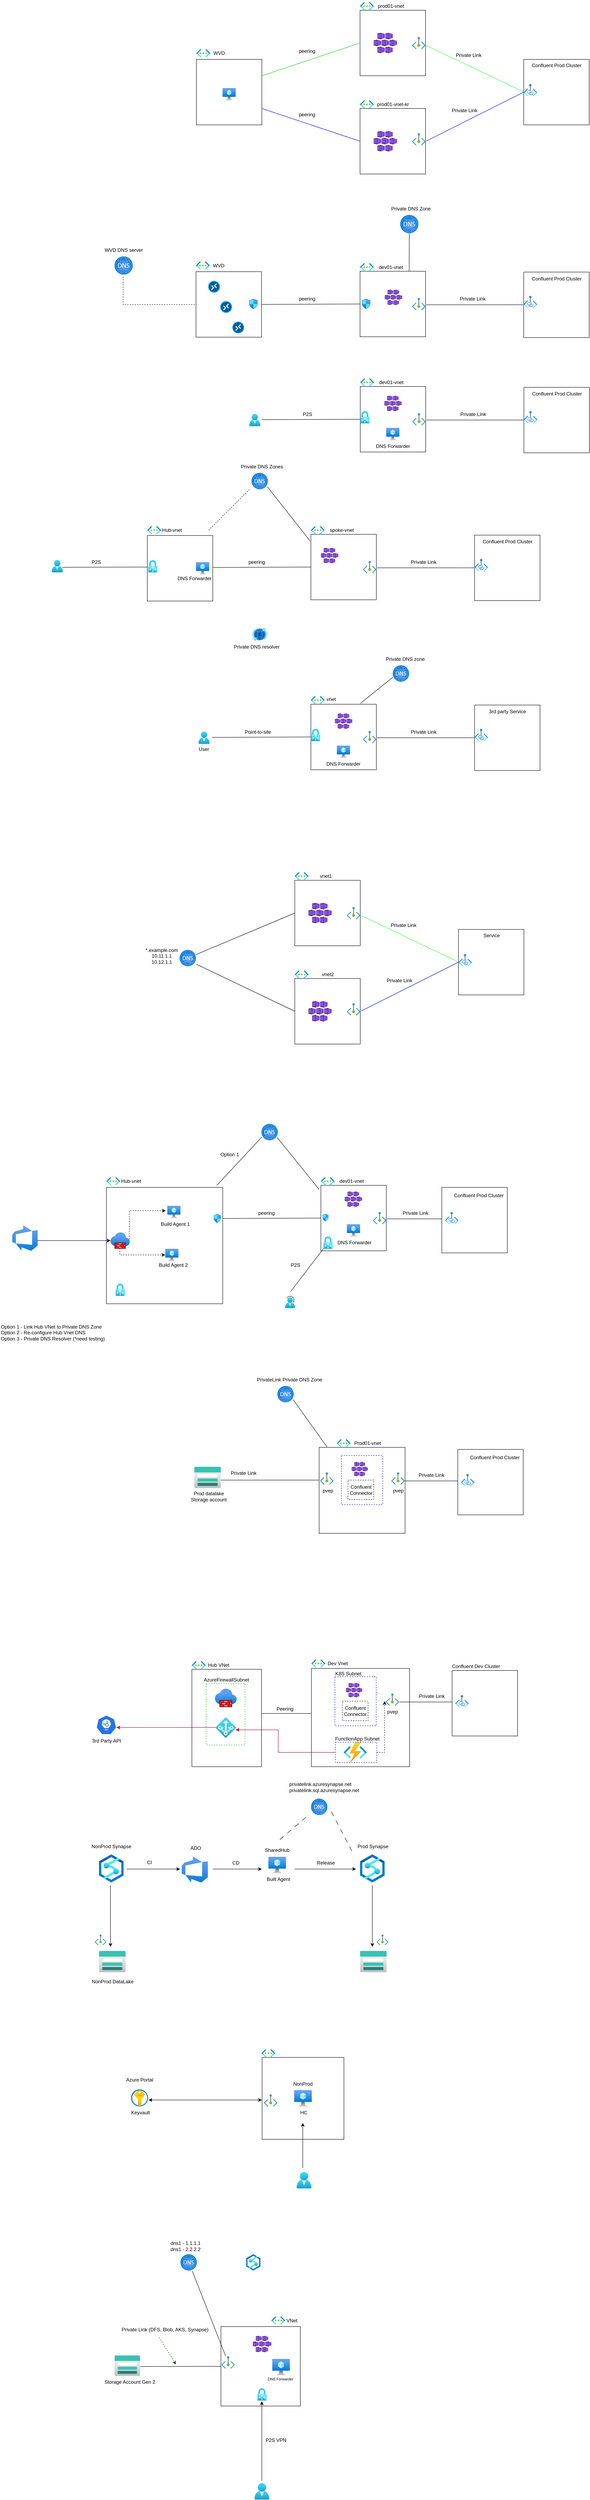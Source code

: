 <mxfile version="21.3.7" type="github">
  <diagram id="CAy6h7JlMK9Nz8kqikin" name="Page-1">
    <mxGraphModel dx="1995" dy="637" grid="1" gridSize="10" guides="1" tooltips="1" connect="1" arrows="1" fold="1" page="0" pageScale="1" pageWidth="850" pageHeight="1100" math="0" shadow="0">
      <root>
        <mxCell id="0" />
        <mxCell id="1" parent="0" />
        <mxCell id="Jo31wumn8B36piIQokWZ-1" value="" style="whiteSpace=wrap;html=1;aspect=fixed;" parent="1" vertex="1">
          <mxGeometry x="200" y="80" width="160" height="160" as="geometry" />
        </mxCell>
        <mxCell id="Jo31wumn8B36piIQokWZ-2" value="" style="whiteSpace=wrap;html=1;aspect=fixed;" parent="1" vertex="1">
          <mxGeometry x="200" y="320" width="160" height="160" as="geometry" />
        </mxCell>
        <mxCell id="Jo31wumn8B36piIQokWZ-5" value="" style="whiteSpace=wrap;html=1;aspect=fixed;" parent="1" vertex="1">
          <mxGeometry x="600" y="200" width="160" height="160" as="geometry" />
        </mxCell>
        <mxCell id="Jo31wumn8B36piIQokWZ-6" value="" style="aspect=fixed;html=1;points=[];align=center;image;fontSize=12;image=img/lib/azure2/networking/Private_Endpoint.svg;" parent="1" vertex="1">
          <mxGeometry x="327.27" y="145" width="32.73" height="30" as="geometry" />
        </mxCell>
        <mxCell id="Jo31wumn8B36piIQokWZ-8" value="" style="aspect=fixed;html=1;points=[];align=center;image;fontSize=12;image=img/lib/azure2/networking/Private_Endpoint.svg;" parent="1" vertex="1">
          <mxGeometry x="327.27" y="380" width="32.73" height="30" as="geometry" />
        </mxCell>
        <mxCell id="Jo31wumn8B36piIQokWZ-9" value="" style="aspect=fixed;html=1;points=[];align=center;image;fontSize=12;image=img/lib/azure2/networking/Virtual_Networks.svg;" parent="1" vertex="1">
          <mxGeometry x="200" y="300" width="33.5" height="20" as="geometry" />
        </mxCell>
        <mxCell id="Jo31wumn8B36piIQokWZ-10" value="" style="aspect=fixed;html=1;points=[];align=center;image;fontSize=12;image=img/lib/azure2/networking/Virtual_Networks.svg;" parent="1" vertex="1">
          <mxGeometry x="200" y="60" width="33.5" height="20" as="geometry" />
        </mxCell>
        <mxCell id="Jo31wumn8B36piIQokWZ-11" value="prod01-vnet-kr" style="text;html=1;align=center;verticalAlign=middle;resizable=0;points=[];autosize=1;strokeColor=none;fillColor=none;" parent="1" vertex="1">
          <mxGeometry x="230" y="295" width="100" height="30" as="geometry" />
        </mxCell>
        <mxCell id="Jo31wumn8B36piIQokWZ-12" value="prod01-vnet" style="text;html=1;align=center;verticalAlign=middle;resizable=0;points=[];autosize=1;strokeColor=none;fillColor=none;" parent="1" vertex="1">
          <mxGeometry x="230" y="55" width="90" height="30" as="geometry" />
        </mxCell>
        <mxCell id="Jo31wumn8B36piIQokWZ-13" value="" style="whiteSpace=wrap;html=1;aspect=fixed;" parent="1" vertex="1">
          <mxGeometry x="-200" y="200" width="160" height="160" as="geometry" />
        </mxCell>
        <mxCell id="Jo31wumn8B36piIQokWZ-15" value="" style="aspect=fixed;html=1;points=[];align=center;image;fontSize=12;image=img/lib/azure2/networking/Virtual_Networks.svg;" parent="1" vertex="1">
          <mxGeometry x="-200" y="175" width="33.5" height="20" as="geometry" />
        </mxCell>
        <mxCell id="Jo31wumn8B36piIQokWZ-16" value="WVD" style="text;html=1;align=center;verticalAlign=middle;resizable=0;points=[];autosize=1;strokeColor=none;fillColor=none;" parent="1" vertex="1">
          <mxGeometry x="-170" y="170" width="50" height="30" as="geometry" />
        </mxCell>
        <mxCell id="Jo31wumn8B36piIQokWZ-19" value="" style="endArrow=none;html=1;rounded=0;exitX=1;exitY=0.25;exitDx=0;exitDy=0;entryX=0;entryY=0.5;entryDx=0;entryDy=0;" parent="1" source="Jo31wumn8B36piIQokWZ-13" target="Jo31wumn8B36piIQokWZ-1" edge="1">
          <mxGeometry width="50" height="50" relative="1" as="geometry">
            <mxPoint x="30" y="240" as="sourcePoint" />
            <mxPoint x="80" y="190" as="targetPoint" />
          </mxGeometry>
        </mxCell>
        <mxCell id="Jo31wumn8B36piIQokWZ-20" value="" style="endArrow=none;html=1;rounded=0;exitX=1;exitY=0.75;exitDx=0;exitDy=0;entryX=0;entryY=0.5;entryDx=0;entryDy=0;strokeColor=#0000FF;" parent="1" source="Jo31wumn8B36piIQokWZ-13" target="Jo31wumn8B36piIQokWZ-2" edge="1">
          <mxGeometry width="50" height="50" relative="1" as="geometry">
            <mxPoint x="50" y="390" as="sourcePoint" />
            <mxPoint x="100" y="340" as="targetPoint" />
          </mxGeometry>
        </mxCell>
        <mxCell id="Jo31wumn8B36piIQokWZ-21" value="peering" style="text;html=1;align=center;verticalAlign=middle;resizable=0;points=[];autosize=1;strokeColor=none;fillColor=none;" parent="1" vertex="1">
          <mxGeometry x="40" y="165" width="60" height="30" as="geometry" />
        </mxCell>
        <mxCell id="Jo31wumn8B36piIQokWZ-22" value="peering" style="text;html=1;align=center;verticalAlign=middle;resizable=0;points=[];autosize=1;strokeColor=none;fillColor=none;" parent="1" vertex="1">
          <mxGeometry x="40" y="320" width="60" height="30" as="geometry" />
        </mxCell>
        <mxCell id="Jo31wumn8B36piIQokWZ-23" value="" style="aspect=fixed;html=1;points=[];align=center;image;fontSize=12;image=img/lib/azure2/networking/Private_Link.svg;" parent="1" vertex="1">
          <mxGeometry x="600" y="260" width="32.73" height="30" as="geometry" />
        </mxCell>
        <mxCell id="Jo31wumn8B36piIQokWZ-24" value="" style="endArrow=none;html=1;rounded=0;exitX=1.037;exitY=0.693;exitDx=0;exitDy=0;exitPerimeter=0;entryX=0.037;entryY=0.673;entryDx=0;entryDy=0;entryPerimeter=0;strokeColor=#33FF33;" parent="1" source="Jo31wumn8B36piIQokWZ-6" target="Jo31wumn8B36piIQokWZ-23" edge="1">
          <mxGeometry width="50" height="50" relative="1" as="geometry">
            <mxPoint x="470" y="240" as="sourcePoint" />
            <mxPoint x="520" y="190" as="targetPoint" />
          </mxGeometry>
        </mxCell>
        <mxCell id="Jo31wumn8B36piIQokWZ-25" value="" style="endArrow=none;html=1;rounded=0;exitX=1.061;exitY=0.647;exitDx=0;exitDy=0;exitPerimeter=0;entryX=0;entryY=0.5;entryDx=0;entryDy=0;strokeColor=#0000FF;" parent="1" source="Jo31wumn8B36piIQokWZ-8" target="Jo31wumn8B36piIQokWZ-5" edge="1">
          <mxGeometry width="50" height="50" relative="1" as="geometry">
            <mxPoint x="470" y="370" as="sourcePoint" />
            <mxPoint x="520" y="320" as="targetPoint" />
          </mxGeometry>
        </mxCell>
        <mxCell id="Jo31wumn8B36piIQokWZ-26" value="" style="endArrow=none;html=1;rounded=0;exitX=1;exitY=0.25;exitDx=0;exitDy=0;entryX=0;entryY=0.5;entryDx=0;entryDy=0;strokeColor=#33FF33;" parent="1" edge="1">
          <mxGeometry width="50" height="50" relative="1" as="geometry">
            <mxPoint x="-40" y="240" as="sourcePoint" />
            <mxPoint x="200" y="160" as="targetPoint" />
          </mxGeometry>
        </mxCell>
        <mxCell id="Jo31wumn8B36piIQokWZ-27" value="Confluent Prod Cluster" style="text;html=1;align=center;verticalAlign=middle;resizable=0;points=[];autosize=1;strokeColor=none;fillColor=none;" parent="1" vertex="1">
          <mxGeometry x="610" y="200" width="140" height="30" as="geometry" />
        </mxCell>
        <mxCell id="Jo31wumn8B36piIQokWZ-28" value="" style="aspect=fixed;html=1;points=[];align=center;image;fontSize=12;image=img/lib/azure2/compute/Virtual_Machine.svg;" parent="1" vertex="1">
          <mxGeometry x="-136.17" y="270" width="32.34" height="30" as="geometry" />
        </mxCell>
        <mxCell id="Jo31wumn8B36piIQokWZ-29" value="" style="aspect=fixed;html=1;points=[];align=center;image;fontSize=12;image=img/lib/azure2/compute/Kubernetes_Services.svg;" parent="1" vertex="1">
          <mxGeometry x="233.5" y="135" width="56.67" height="50" as="geometry" />
        </mxCell>
        <mxCell id="Jo31wumn8B36piIQokWZ-30" value="" style="aspect=fixed;html=1;points=[];align=center;image;fontSize=12;image=img/lib/azure2/compute/Kubernetes_Services.svg;" parent="1" vertex="1">
          <mxGeometry x="233.5" y="375" width="56.67" height="50" as="geometry" />
        </mxCell>
        <mxCell id="Jo31wumn8B36piIQokWZ-31" value="" style="whiteSpace=wrap;html=1;aspect=fixed;" parent="1" vertex="1">
          <mxGeometry x="200" y="717.5" width="160" height="160" as="geometry" />
        </mxCell>
        <mxCell id="Jo31wumn8B36piIQokWZ-33" value="" style="whiteSpace=wrap;html=1;aspect=fixed;" parent="1" vertex="1">
          <mxGeometry x="600" y="719.5" width="160" height="160" as="geometry" />
        </mxCell>
        <mxCell id="Jo31wumn8B36piIQokWZ-34" value="" style="aspect=fixed;html=1;points=[];align=center;image;fontSize=12;image=img/lib/azure2/networking/Private_Endpoint.svg;" parent="1" vertex="1">
          <mxGeometry x="327.27" y="782.5" width="32.73" height="30" as="geometry" />
        </mxCell>
        <mxCell id="Jo31wumn8B36piIQokWZ-37" value="" style="aspect=fixed;html=1;points=[];align=center;image;fontSize=12;image=img/lib/azure2/networking/Virtual_Networks.svg;" parent="1" vertex="1">
          <mxGeometry x="200" y="697.5" width="33.5" height="20" as="geometry" />
        </mxCell>
        <mxCell id="Jo31wumn8B36piIQokWZ-39" value="dev01-vnet" style="text;html=1;align=center;verticalAlign=middle;resizable=0;points=[];autosize=1;strokeColor=none;fillColor=none;" parent="1" vertex="1">
          <mxGeometry x="235" y="692.5" width="80" height="30" as="geometry" />
        </mxCell>
        <mxCell id="Jo31wumn8B36piIQokWZ-40" value="" style="whiteSpace=wrap;html=1;aspect=fixed;" parent="1" vertex="1">
          <mxGeometry x="-201" y="718.5" width="160" height="160" as="geometry" />
        </mxCell>
        <mxCell id="Jo31wumn8B36piIQokWZ-41" value="" style="aspect=fixed;html=1;points=[];align=center;image;fontSize=12;image=img/lib/azure2/networking/Virtual_Networks.svg;" parent="1" vertex="1">
          <mxGeometry x="-201" y="693.5" width="33.5" height="20" as="geometry" />
        </mxCell>
        <mxCell id="Jo31wumn8B36piIQokWZ-42" value="WVD" style="text;html=1;align=center;verticalAlign=middle;resizable=0;points=[];autosize=1;strokeColor=none;fillColor=none;" parent="1" vertex="1">
          <mxGeometry x="-171" y="688.5" width="50" height="30" as="geometry" />
        </mxCell>
        <mxCell id="Jo31wumn8B36piIQokWZ-43" value="" style="endArrow=none;html=1;rounded=0;exitX=1;exitY=0.5;exitDx=0;exitDy=0;entryX=0;entryY=0.5;entryDx=0;entryDy=0;" parent="1" source="Jo31wumn8B36piIQokWZ-40" target="Jo31wumn8B36piIQokWZ-31" edge="1">
          <mxGeometry width="50" height="50" relative="1" as="geometry">
            <mxPoint x="25" y="745" as="sourcePoint" />
            <mxPoint x="75" y="695" as="targetPoint" />
          </mxGeometry>
        </mxCell>
        <mxCell id="Jo31wumn8B36piIQokWZ-45" value="peering" style="text;html=1;align=center;verticalAlign=middle;resizable=0;points=[];autosize=1;strokeColor=none;fillColor=none;" parent="1" vertex="1">
          <mxGeometry x="40" y="770" width="60" height="30" as="geometry" />
        </mxCell>
        <mxCell id="Jo31wumn8B36piIQokWZ-47" value="" style="aspect=fixed;html=1;points=[];align=center;image;fontSize=12;image=img/lib/azure2/networking/Private_Link.svg;" parent="1" vertex="1">
          <mxGeometry x="600" y="777.5" width="32.73" height="30" as="geometry" />
        </mxCell>
        <mxCell id="Jo31wumn8B36piIQokWZ-51" value="Confluent Prod Cluster" style="text;html=1;align=center;verticalAlign=middle;resizable=0;points=[];autosize=1;strokeColor=none;fillColor=none;" parent="1" vertex="1">
          <mxGeometry x="610" y="720.5" width="140" height="30" as="geometry" />
        </mxCell>
        <mxCell id="Jo31wumn8B36piIQokWZ-53" value="" style="aspect=fixed;html=1;points=[];align=center;image;fontSize=12;image=img/lib/azure2/compute/Kubernetes_Services.svg;" parent="1" vertex="1">
          <mxGeometry x="260.5" y="762.5" width="42.5" height="37.5" as="geometry" />
        </mxCell>
        <mxCell id="Jo31wumn8B36piIQokWZ-55" value="" style="endArrow=none;html=1;rounded=0;exitX=1.061;exitY=0.563;exitDx=0;exitDy=0;exitPerimeter=0;entryX=-0.037;entryY=0.73;entryDx=0;entryDy=0;entryPerimeter=0;" parent="1" source="Jo31wumn8B36piIQokWZ-34" target="Jo31wumn8B36piIQokWZ-47" edge="1">
          <mxGeometry width="50" height="50" relative="1" as="geometry">
            <mxPoint x="470" y="800" as="sourcePoint" />
            <mxPoint x="520" y="750" as="targetPoint" />
          </mxGeometry>
        </mxCell>
        <mxCell id="Jo31wumn8B36piIQokWZ-56" value="Private Link" style="text;html=1;align=center;verticalAlign=middle;resizable=0;points=[];autosize=1;strokeColor=none;fillColor=none;" parent="1" vertex="1">
          <mxGeometry x="430" y="770" width="90" height="30" as="geometry" />
        </mxCell>
        <mxCell id="Jo31wumn8B36piIQokWZ-57" value="Private Link" style="text;html=1;align=center;verticalAlign=middle;resizable=0;points=[];autosize=1;strokeColor=none;fillColor=none;" parent="1" vertex="1">
          <mxGeometry x="410" y="310" width="90" height="30" as="geometry" />
        </mxCell>
        <mxCell id="Jo31wumn8B36piIQokWZ-58" value="Private Link" style="text;html=1;align=center;verticalAlign=middle;resizable=0;points=[];autosize=1;strokeColor=none;fillColor=none;" parent="1" vertex="1">
          <mxGeometry x="420" y="175" width="90" height="30" as="geometry" />
        </mxCell>
        <mxCell id="Jo31wumn8B36piIQokWZ-59" value="" style="whiteSpace=wrap;html=1;aspect=fixed;" parent="1" vertex="1">
          <mxGeometry x="200.5" y="999" width="160" height="160" as="geometry" />
        </mxCell>
        <mxCell id="Jo31wumn8B36piIQokWZ-60" value="" style="whiteSpace=wrap;html=1;aspect=fixed;" parent="1" vertex="1">
          <mxGeometry x="600.5" y="1001" width="160" height="160" as="geometry" />
        </mxCell>
        <mxCell id="Jo31wumn8B36piIQokWZ-61" value="" style="aspect=fixed;html=1;points=[];align=center;image;fontSize=12;image=img/lib/azure2/networking/Private_Endpoint.svg;" parent="1" vertex="1">
          <mxGeometry x="327.77" y="1064" width="32.73" height="30" as="geometry" />
        </mxCell>
        <mxCell id="Jo31wumn8B36piIQokWZ-62" value="" style="aspect=fixed;html=1;points=[];align=center;image;fontSize=12;image=img/lib/azure2/networking/Virtual_Networks.svg;" parent="1" vertex="1">
          <mxGeometry x="200.5" y="979" width="33.5" height="20" as="geometry" />
        </mxCell>
        <mxCell id="Jo31wumn8B36piIQokWZ-63" value="dev01-vnet" style="text;html=1;align=center;verticalAlign=middle;resizable=0;points=[];autosize=1;strokeColor=none;fillColor=none;" parent="1" vertex="1">
          <mxGeometry x="235.5" y="974" width="80" height="30" as="geometry" />
        </mxCell>
        <mxCell id="Jo31wumn8B36piIQokWZ-67" value="" style="endArrow=none;html=1;rounded=0;exitX=1;exitY=0.5;exitDx=0;exitDy=0;entryX=0;entryY=0.5;entryDx=0;entryDy=0;" parent="1" target="Jo31wumn8B36piIQokWZ-59" edge="1">
          <mxGeometry width="50" height="50" relative="1" as="geometry">
            <mxPoint x="-40.5" y="1080" as="sourcePoint" />
            <mxPoint x="75.5" y="976.5" as="targetPoint" />
          </mxGeometry>
        </mxCell>
        <mxCell id="Jo31wumn8B36piIQokWZ-68" value="P2S" style="text;html=1;align=center;verticalAlign=middle;resizable=0;points=[];autosize=1;strokeColor=none;fillColor=none;" parent="1" vertex="1">
          <mxGeometry x="45.5" y="1051.5" width="50" height="30" as="geometry" />
        </mxCell>
        <mxCell id="Jo31wumn8B36piIQokWZ-69" value="" style="aspect=fixed;html=1;points=[];align=center;image;fontSize=12;image=img/lib/azure2/networking/Private_Link.svg;" parent="1" vertex="1">
          <mxGeometry x="600.5" y="1059" width="32.73" height="30" as="geometry" />
        </mxCell>
        <mxCell id="Jo31wumn8B36piIQokWZ-70" value="Confluent Prod Cluster" style="text;html=1;align=center;verticalAlign=middle;resizable=0;points=[];autosize=1;strokeColor=none;fillColor=none;" parent="1" vertex="1">
          <mxGeometry x="610.5" y="1002" width="140" height="30" as="geometry" />
        </mxCell>
        <mxCell id="Jo31wumn8B36piIQokWZ-72" value="" style="aspect=fixed;html=1;points=[];align=center;image;fontSize=12;image=img/lib/azure2/compute/Kubernetes_Services.svg;" parent="1" vertex="1">
          <mxGeometry x="259.25" y="1021.5" width="42.5" height="37.5" as="geometry" />
        </mxCell>
        <mxCell id="Jo31wumn8B36piIQokWZ-73" value="" style="endArrow=none;html=1;rounded=0;exitX=1.061;exitY=0.563;exitDx=0;exitDy=0;exitPerimeter=0;entryX=-0.037;entryY=0.73;entryDx=0;entryDy=0;entryPerimeter=0;" parent="1" source="Jo31wumn8B36piIQokWZ-61" target="Jo31wumn8B36piIQokWZ-69" edge="1">
          <mxGeometry width="50" height="50" relative="1" as="geometry">
            <mxPoint x="470.5" y="1081.5" as="sourcePoint" />
            <mxPoint x="520.5" y="1031.5" as="targetPoint" />
          </mxGeometry>
        </mxCell>
        <mxCell id="Jo31wumn8B36piIQokWZ-74" value="Private Link" style="text;html=1;align=center;verticalAlign=middle;resizable=0;points=[];autosize=1;strokeColor=none;fillColor=none;" parent="1" vertex="1">
          <mxGeometry x="430.5" y="1051.5" width="90" height="30" as="geometry" />
        </mxCell>
        <mxCell id="Jo31wumn8B36piIQokWZ-75" value="" style="aspect=fixed;html=1;points=[];align=center;image;fontSize=12;image=img/lib/azure2/networking/Virtual_Network_Gateways.svg;" parent="1" vertex="1">
          <mxGeometry x="200.5" y="1059" width="22.61" height="30" as="geometry" />
        </mxCell>
        <mxCell id="rK_Qc9Uuuo1QHd0PWWho-1" value="" style="whiteSpace=wrap;html=1;aspect=fixed;" parent="1" vertex="1">
          <mxGeometry x="79.85" y="1360" width="160" height="160" as="geometry" />
        </mxCell>
        <mxCell id="rK_Qc9Uuuo1QHd0PWWho-2" value="" style="whiteSpace=wrap;html=1;aspect=fixed;" parent="1" vertex="1">
          <mxGeometry x="479.85" y="1362" width="160" height="160" as="geometry" />
        </mxCell>
        <mxCell id="rK_Qc9Uuuo1QHd0PWWho-3" value="" style="aspect=fixed;html=1;points=[];align=center;image;fontSize=12;image=img/lib/azure2/networking/Private_Endpoint.svg;" parent="1" vertex="1">
          <mxGeometry x="207.12" y="1425" width="32.73" height="30" as="geometry" />
        </mxCell>
        <mxCell id="rK_Qc9Uuuo1QHd0PWWho-4" value="" style="aspect=fixed;html=1;points=[];align=center;image;fontSize=12;image=img/lib/azure2/networking/Virtual_Networks.svg;" parent="1" vertex="1">
          <mxGeometry x="79.85" y="1340" width="33.5" height="20" as="geometry" />
        </mxCell>
        <mxCell id="rK_Qc9Uuuo1QHd0PWWho-5" value="spoke-vnet" style="text;html=1;align=center;verticalAlign=middle;resizable=0;points=[];autosize=1;strokeColor=none;fillColor=none;" parent="1" vertex="1">
          <mxGeometry x="114.85" y="1335" width="80" height="30" as="geometry" />
        </mxCell>
        <mxCell id="rK_Qc9Uuuo1QHd0PWWho-6" value="" style="endArrow=none;html=1;rounded=0;exitX=1;exitY=0.5;exitDx=0;exitDy=0;entryX=0;entryY=0.5;entryDx=0;entryDy=0;" parent="1" target="rK_Qc9Uuuo1QHd0PWWho-1" edge="1">
          <mxGeometry width="50" height="50" relative="1" as="geometry">
            <mxPoint x="-161.15" y="1441" as="sourcePoint" />
            <mxPoint x="-45.15" y="1337.5" as="targetPoint" />
          </mxGeometry>
        </mxCell>
        <mxCell id="rK_Qc9Uuuo1QHd0PWWho-8" value="" style="aspect=fixed;html=1;points=[];align=center;image;fontSize=12;image=img/lib/azure2/networking/Private_Link.svg;" parent="1" vertex="1">
          <mxGeometry x="479.85" y="1420" width="32.73" height="30" as="geometry" />
        </mxCell>
        <mxCell id="rK_Qc9Uuuo1QHd0PWWho-9" value="Confluent Prod Cluster" style="text;html=1;align=center;verticalAlign=middle;resizable=0;points=[];autosize=1;strokeColor=none;fillColor=none;" parent="1" vertex="1">
          <mxGeometry x="489.85" y="1363" width="140" height="30" as="geometry" />
        </mxCell>
        <mxCell id="rK_Qc9Uuuo1QHd0PWWho-10" value="" style="aspect=fixed;html=1;points=[];align=center;image;fontSize=12;image=img/lib/azure2/compute/Kubernetes_Services.svg;" parent="1" vertex="1">
          <mxGeometry x="104.35" y="1393" width="42.5" height="37.5" as="geometry" />
        </mxCell>
        <mxCell id="rK_Qc9Uuuo1QHd0PWWho-11" value="" style="endArrow=none;html=1;rounded=0;exitX=1.061;exitY=0.563;exitDx=0;exitDy=0;exitPerimeter=0;entryX=-0.037;entryY=0.73;entryDx=0;entryDy=0;entryPerimeter=0;" parent="1" source="rK_Qc9Uuuo1QHd0PWWho-3" target="rK_Qc9Uuuo1QHd0PWWho-8" edge="1">
          <mxGeometry width="50" height="50" relative="1" as="geometry">
            <mxPoint x="349.85" y="1442.5" as="sourcePoint" />
            <mxPoint x="399.85" y="1392.5" as="targetPoint" />
          </mxGeometry>
        </mxCell>
        <mxCell id="rK_Qc9Uuuo1QHd0PWWho-12" value="Private Link" style="text;html=1;align=center;verticalAlign=middle;resizable=0;points=[];autosize=1;strokeColor=none;fillColor=none;" parent="1" vertex="1">
          <mxGeometry x="309.85" y="1412.5" width="90" height="30" as="geometry" />
        </mxCell>
        <mxCell id="rK_Qc9Uuuo1QHd0PWWho-15" value="peering" style="text;html=1;align=center;verticalAlign=middle;resizable=0;points=[];autosize=1;strokeColor=none;fillColor=none;" parent="1" vertex="1">
          <mxGeometry x="-83.18" y="1412.5" width="60" height="30" as="geometry" />
        </mxCell>
        <mxCell id="rK_Qc9Uuuo1QHd0PWWho-16" value="" style="whiteSpace=wrap;html=1;aspect=fixed;" parent="1" vertex="1">
          <mxGeometry x="-320" y="1363" width="160" height="160" as="geometry" />
        </mxCell>
        <mxCell id="rK_Qc9Uuuo1QHd0PWWho-17" value="Hub-vnet" style="text;html=1;align=center;verticalAlign=middle;resizable=0;points=[];autosize=1;strokeColor=none;fillColor=none;" parent="1" vertex="1">
          <mxGeometry x="-295" y="1335" width="70" height="30" as="geometry" />
        </mxCell>
        <mxCell id="rK_Qc9Uuuo1QHd0PWWho-18" value="" style="aspect=fixed;html=1;points=[];align=center;image;fontSize=12;image=img/lib/azure2/networking/Virtual_Networks.svg;" parent="1" vertex="1">
          <mxGeometry x="-320" y="1340" width="33.5" height="20" as="geometry" />
        </mxCell>
        <mxCell id="rK_Qc9Uuuo1QHd0PWWho-19" value="" style="aspect=fixed;html=1;points=[];align=center;image;fontSize=12;image=img/lib/azure2/networking/Virtual_Network_Gateways.svg;" parent="1" vertex="1">
          <mxGeometry x="-318" y="1423" width="22.61" height="30" as="geometry" />
        </mxCell>
        <mxCell id="rK_Qc9Uuuo1QHd0PWWho-21" value="" style="endArrow=none;html=1;rounded=0;exitX=1;exitY=0.5;exitDx=0;exitDy=0;" parent="1" edge="1">
          <mxGeometry width="50" height="50" relative="1" as="geometry">
            <mxPoint x="-528" y="1440.5" as="sourcePoint" />
            <mxPoint x="-320" y="1440" as="targetPoint" />
          </mxGeometry>
        </mxCell>
        <mxCell id="rK_Qc9Uuuo1QHd0PWWho-22" value="P2S" style="text;html=1;align=center;verticalAlign=middle;resizable=0;points=[];autosize=1;strokeColor=none;fillColor=none;" parent="1" vertex="1">
          <mxGeometry x="-470" y="1412.5" width="50" height="30" as="geometry" />
        </mxCell>
        <mxCell id="rK_Qc9Uuuo1QHd0PWWho-23" value="" style="image;aspect=fixed;html=1;points=[];align=center;fontSize=12;image=img/lib/azure2/compute/Virtual_Machine.svg;" parent="1" vertex="1">
          <mxGeometry x="263.83" y="1100" width="32.34" height="30" as="geometry" />
        </mxCell>
        <mxCell id="rK_Qc9Uuuo1QHd0PWWho-24" value="DNS Forwarder" style="text;html=1;align=center;verticalAlign=middle;resizable=0;points=[];autosize=1;strokeColor=none;fillColor=none;" parent="1" vertex="1">
          <mxGeometry x="225" y="1130" width="110" height="30" as="geometry" />
        </mxCell>
        <mxCell id="rK_Qc9Uuuo1QHd0PWWho-25" value="" style="whiteSpace=wrap;html=1;aspect=fixed;" parent="1" vertex="1">
          <mxGeometry x="79.85" y="1775" width="160" height="160" as="geometry" />
        </mxCell>
        <mxCell id="rK_Qc9Uuuo1QHd0PWWho-26" value="" style="whiteSpace=wrap;html=1;aspect=fixed;" parent="1" vertex="1">
          <mxGeometry x="479.85" y="1777" width="160" height="160" as="geometry" />
        </mxCell>
        <mxCell id="rK_Qc9Uuuo1QHd0PWWho-27" value="" style="aspect=fixed;html=1;points=[];align=center;image;fontSize=12;image=img/lib/azure2/networking/Private_Endpoint.svg;" parent="1" vertex="1">
          <mxGeometry x="207.12" y="1840" width="32.73" height="30" as="geometry" />
        </mxCell>
        <mxCell id="rK_Qc9Uuuo1QHd0PWWho-28" value="" style="aspect=fixed;html=1;points=[];align=center;image;fontSize=12;image=img/lib/azure2/networking/Virtual_Networks.svg;" parent="1" vertex="1">
          <mxGeometry x="79.85" y="1755" width="33.5" height="20" as="geometry" />
        </mxCell>
        <mxCell id="rK_Qc9Uuuo1QHd0PWWho-29" value="vnet" style="text;html=1;align=center;verticalAlign=middle;resizable=0;points=[];autosize=1;strokeColor=none;fillColor=none;" parent="1" vertex="1">
          <mxGeometry x="104.35" y="1748" width="50" height="30" as="geometry" />
        </mxCell>
        <mxCell id="rK_Qc9Uuuo1QHd0PWWho-30" value="" style="endArrow=none;html=1;rounded=0;exitX=1;exitY=0.5;exitDx=0;exitDy=0;entryX=0;entryY=0.5;entryDx=0;entryDy=0;" parent="1" target="rK_Qc9Uuuo1QHd0PWWho-25" edge="1">
          <mxGeometry width="50" height="50" relative="1" as="geometry">
            <mxPoint x="-161.15" y="1856" as="sourcePoint" />
            <mxPoint x="-45.15" y="1752.5" as="targetPoint" />
          </mxGeometry>
        </mxCell>
        <mxCell id="rK_Qc9Uuuo1QHd0PWWho-31" value="Point-to-site" style="text;html=1;align=center;verticalAlign=middle;resizable=0;points=[];autosize=1;strokeColor=none;fillColor=none;" parent="1" vertex="1">
          <mxGeometry x="-95.15" y="1827.5" width="90" height="30" as="geometry" />
        </mxCell>
        <mxCell id="rK_Qc9Uuuo1QHd0PWWho-32" value="" style="aspect=fixed;html=1;points=[];align=center;image;fontSize=12;image=img/lib/azure2/networking/Private_Link.svg;" parent="1" vertex="1">
          <mxGeometry x="479.85" y="1835" width="32.73" height="30" as="geometry" />
        </mxCell>
        <mxCell id="rK_Qc9Uuuo1QHd0PWWho-33" value="3rd party Service" style="text;html=1;align=center;verticalAlign=middle;resizable=0;points=[];autosize=1;strokeColor=none;fillColor=none;" parent="1" vertex="1">
          <mxGeometry x="504.85" y="1778" width="110" height="30" as="geometry" />
        </mxCell>
        <mxCell id="rK_Qc9Uuuo1QHd0PWWho-34" value="" style="aspect=fixed;html=1;points=[];align=center;image;fontSize=12;image=img/lib/azure2/compute/Kubernetes_Services.svg;" parent="1" vertex="1">
          <mxGeometry x="138.6" y="1797.5" width="42.5" height="37.5" as="geometry" />
        </mxCell>
        <mxCell id="rK_Qc9Uuuo1QHd0PWWho-35" value="" style="endArrow=none;html=1;rounded=0;exitX=1.061;exitY=0.563;exitDx=0;exitDy=0;exitPerimeter=0;entryX=-0.037;entryY=0.73;entryDx=0;entryDy=0;entryPerimeter=0;" parent="1" source="rK_Qc9Uuuo1QHd0PWWho-27" target="rK_Qc9Uuuo1QHd0PWWho-32" edge="1">
          <mxGeometry width="50" height="50" relative="1" as="geometry">
            <mxPoint x="349.85" y="1857.5" as="sourcePoint" />
            <mxPoint x="399.85" y="1807.5" as="targetPoint" />
          </mxGeometry>
        </mxCell>
        <mxCell id="rK_Qc9Uuuo1QHd0PWWho-36" value="Private Link" style="text;html=1;align=center;verticalAlign=middle;resizable=0;points=[];autosize=1;strokeColor=none;fillColor=none;" parent="1" vertex="1">
          <mxGeometry x="309.85" y="1827.5" width="90" height="30" as="geometry" />
        </mxCell>
        <mxCell id="rK_Qc9Uuuo1QHd0PWWho-37" value="" style="aspect=fixed;html=1;points=[];align=center;image;fontSize=12;image=img/lib/azure2/networking/Virtual_Network_Gateways.svg;" parent="1" vertex="1">
          <mxGeometry x="79.85" y="1835" width="22.61" height="30" as="geometry" />
        </mxCell>
        <mxCell id="rK_Qc9Uuuo1QHd0PWWho-39" value="" style="image;aspect=fixed;html=1;points=[];align=center;fontSize=12;image=img/lib/azure2/compute/Virtual_Machine.svg;" parent="1" vertex="1">
          <mxGeometry x="143.18" y="1876" width="32.34" height="30" as="geometry" />
        </mxCell>
        <mxCell id="rK_Qc9Uuuo1QHd0PWWho-40" value="DNS Forwarder" style="text;html=1;align=center;verticalAlign=middle;resizable=0;points=[];autosize=1;strokeColor=none;fillColor=none;" parent="1" vertex="1">
          <mxGeometry x="104.35" y="1906" width="110" height="30" as="geometry" />
        </mxCell>
        <mxCell id="rK_Qc9Uuuo1QHd0PWWho-43" value="" style="image;aspect=fixed;html=1;points=[];align=center;fontSize=12;image=img/lib/azure2/networking/DNS_Zones.svg;" parent="1" vertex="1">
          <mxGeometry x="-65.35" y="1210" width="40" height="40" as="geometry" />
        </mxCell>
        <mxCell id="rK_Qc9Uuuo1QHd0PWWho-44" value="Private DNS Zones" style="text;html=1;align=center;verticalAlign=middle;resizable=0;points=[];autosize=1;strokeColor=none;fillColor=none;" parent="1" vertex="1">
          <mxGeometry x="-104.83" y="1180" width="130" height="30" as="geometry" />
        </mxCell>
        <mxCell id="rK_Qc9Uuuo1QHd0PWWho-45" value="" style="endArrow=none;html=1;rounded=0;exitX=0.967;exitY=0.842;exitDx=0;exitDy=0;exitPerimeter=0;entryX=-0.012;entryY=0.102;entryDx=0;entryDy=0;entryPerimeter=0;" parent="1" source="rK_Qc9Uuuo1QHd0PWWho-43" target="rK_Qc9Uuuo1QHd0PWWho-1" edge="1">
          <mxGeometry width="50" height="50" relative="1" as="geometry">
            <mxPoint y="1300" as="sourcePoint" />
            <mxPoint x="50" y="1250" as="targetPoint" />
          </mxGeometry>
        </mxCell>
        <mxCell id="rK_Qc9Uuuo1QHd0PWWho-49" value="" style="image;aspect=fixed;html=1;points=[];align=center;fontSize=12;image=img/lib/azure2/networking/DNS_Private_Resolver.svg;" parent="1" vertex="1">
          <mxGeometry x="-62.93" y="1588.98" width="35.16" height="31.02" as="geometry" />
        </mxCell>
        <mxCell id="rK_Qc9Uuuo1QHd0PWWho-50" value="Private DNS resolver" style="text;html=1;align=center;verticalAlign=middle;resizable=0;points=[];autosize=1;strokeColor=none;fillColor=none;" parent="1" vertex="1">
          <mxGeometry x="-123.18" y="1620" width="140" height="30" as="geometry" />
        </mxCell>
        <mxCell id="rK_Qc9Uuuo1QHd0PWWho-51" value="" style="endArrow=none;dashed=1;html=1;rounded=0;" parent="1" edge="1">
          <mxGeometry width="50" height="50" relative="1" as="geometry">
            <mxPoint x="-170" y="1350" as="sourcePoint" />
            <mxPoint x="-70" y="1250" as="targetPoint" />
          </mxGeometry>
        </mxCell>
        <mxCell id="rK_Qc9Uuuo1QHd0PWWho-52" value="" style="image;aspect=fixed;html=1;points=[];align=center;fontSize=12;image=img/lib/azure2/networking/DNS_Zones.svg;" parent="1" vertex="1">
          <mxGeometry x="280" y="1680" width="40" height="40" as="geometry" />
        </mxCell>
        <mxCell id="rK_Qc9Uuuo1QHd0PWWho-53" value="Private DNS zone" style="text;html=1;align=center;verticalAlign=middle;resizable=0;points=[];autosize=1;strokeColor=none;fillColor=none;" parent="1" vertex="1">
          <mxGeometry x="250" y="1650" width="120" height="30" as="geometry" />
        </mxCell>
        <mxCell id="rK_Qc9Uuuo1QHd0PWWho-54" value="" style="endArrow=none;html=1;rounded=0;entryX=-0.017;entryY=0.775;entryDx=0;entryDy=0;entryPerimeter=0;exitX=0.75;exitY=0;exitDx=0;exitDy=0;" parent="1" edge="1">
          <mxGeometry width="50" height="50" relative="1" as="geometry">
            <mxPoint x="200.85" y="1773" as="sourcePoint" />
            <mxPoint x="280.32" y="1709" as="targetPoint" />
          </mxGeometry>
        </mxCell>
        <mxCell id="rK_Qc9Uuuo1QHd0PWWho-57" value="User" style="text;html=1;align=center;verticalAlign=middle;resizable=0;points=[];autosize=1;strokeColor=none;fillColor=none;" parent="1" vertex="1">
          <mxGeometry x="-207" y="1870" width="50" height="30" as="geometry" />
        </mxCell>
        <mxCell id="rK_Qc9Uuuo1QHd0PWWho-58" value="" style="image;aspect=fixed;html=1;points=[];align=center;fontSize=12;image=img/lib/azure2/compute/Virtual_Machine.svg;" parent="1" vertex="1">
          <mxGeometry x="-201.0" y="1428" width="32.34" height="30" as="geometry" />
        </mxCell>
        <mxCell id="rK_Qc9Uuuo1QHd0PWWho-59" value="DNS Forwarder" style="text;html=1;align=center;verticalAlign=middle;resizable=0;points=[];autosize=1;strokeColor=none;fillColor=none;" parent="1" vertex="1">
          <mxGeometry x="-260" y="1453" width="110" height="30" as="geometry" />
        </mxCell>
        <mxCell id="l-uOarbjvMGtZZw62YAb-1" value="" style="whiteSpace=wrap;html=1;aspect=fixed;" parent="1" vertex="1">
          <mxGeometry x="40.5" y="2205" width="160" height="160" as="geometry" />
        </mxCell>
        <mxCell id="l-uOarbjvMGtZZw62YAb-2" value="" style="whiteSpace=wrap;html=1;aspect=fixed;" parent="1" vertex="1">
          <mxGeometry x="40.5" y="2445" width="160" height="160" as="geometry" />
        </mxCell>
        <mxCell id="l-uOarbjvMGtZZw62YAb-3" value="" style="whiteSpace=wrap;html=1;aspect=fixed;" parent="1" vertex="1">
          <mxGeometry x="440.5" y="2325" width="160" height="160" as="geometry" />
        </mxCell>
        <mxCell id="l-uOarbjvMGtZZw62YAb-4" value="" style="aspect=fixed;html=1;points=[];align=center;image;fontSize=12;image=img/lib/azure2/networking/Private_Endpoint.svg;" parent="1" vertex="1">
          <mxGeometry x="167.77" y="2270" width="32.73" height="30" as="geometry" />
        </mxCell>
        <mxCell id="l-uOarbjvMGtZZw62YAb-5" value="" style="aspect=fixed;html=1;points=[];align=center;image;fontSize=12;image=img/lib/azure2/networking/Private_Endpoint.svg;" parent="1" vertex="1">
          <mxGeometry x="167.77" y="2505" width="32.73" height="30" as="geometry" />
        </mxCell>
        <mxCell id="l-uOarbjvMGtZZw62YAb-6" value="" style="aspect=fixed;html=1;points=[];align=center;image;fontSize=12;image=img/lib/azure2/networking/Virtual_Networks.svg;" parent="1" vertex="1">
          <mxGeometry x="40.5" y="2425" width="33.5" height="20" as="geometry" />
        </mxCell>
        <mxCell id="l-uOarbjvMGtZZw62YAb-7" value="" style="aspect=fixed;html=1;points=[];align=center;image;fontSize=12;image=img/lib/azure2/networking/Virtual_Networks.svg;" parent="1" vertex="1">
          <mxGeometry x="40.5" y="2185" width="33.5" height="20" as="geometry" />
        </mxCell>
        <mxCell id="l-uOarbjvMGtZZw62YAb-8" value="vnet2" style="text;html=1;align=center;verticalAlign=middle;resizable=0;points=[];autosize=1;strokeColor=none;fillColor=none;" parent="1" vertex="1">
          <mxGeometry x="95.5" y="2420" width="50" height="30" as="geometry" />
        </mxCell>
        <mxCell id="l-uOarbjvMGtZZw62YAb-9" value="vnet1" style="text;html=1;align=center;verticalAlign=middle;resizable=0;points=[];autosize=1;strokeColor=none;fillColor=none;" parent="1" vertex="1">
          <mxGeometry x="90.5" y="2180" width="50" height="30" as="geometry" />
        </mxCell>
        <mxCell id="l-uOarbjvMGtZZw62YAb-17" value="" style="aspect=fixed;html=1;points=[];align=center;image;fontSize=12;image=img/lib/azure2/networking/Private_Link.svg;" parent="1" vertex="1">
          <mxGeometry x="440.5" y="2385" width="32.73" height="30" as="geometry" />
        </mxCell>
        <mxCell id="l-uOarbjvMGtZZw62YAb-18" value="" style="endArrow=none;html=1;rounded=0;exitX=1.037;exitY=0.693;exitDx=0;exitDy=0;exitPerimeter=0;entryX=0.037;entryY=0.673;entryDx=0;entryDy=0;entryPerimeter=0;strokeColor=#33FF33;" parent="1" source="l-uOarbjvMGtZZw62YAb-4" target="l-uOarbjvMGtZZw62YAb-17" edge="1">
          <mxGeometry width="50" height="50" relative="1" as="geometry">
            <mxPoint x="310.5" y="2365" as="sourcePoint" />
            <mxPoint x="360.5" y="2315" as="targetPoint" />
          </mxGeometry>
        </mxCell>
        <mxCell id="l-uOarbjvMGtZZw62YAb-19" value="" style="endArrow=none;html=1;rounded=0;exitX=1.061;exitY=0.647;exitDx=0;exitDy=0;exitPerimeter=0;entryX=0;entryY=0.5;entryDx=0;entryDy=0;strokeColor=#0000FF;" parent="1" source="l-uOarbjvMGtZZw62YAb-5" target="l-uOarbjvMGtZZw62YAb-3" edge="1">
          <mxGeometry width="50" height="50" relative="1" as="geometry">
            <mxPoint x="310.5" y="2495" as="sourcePoint" />
            <mxPoint x="360.5" y="2445" as="targetPoint" />
          </mxGeometry>
        </mxCell>
        <mxCell id="l-uOarbjvMGtZZw62YAb-21" value="Service" style="text;html=1;align=center;verticalAlign=middle;resizable=0;points=[];autosize=1;strokeColor=none;fillColor=none;" parent="1" vertex="1">
          <mxGeometry x="490.5" y="2325" width="60" height="30" as="geometry" />
        </mxCell>
        <mxCell id="l-uOarbjvMGtZZw62YAb-23" value="" style="aspect=fixed;html=1;points=[];align=center;image;fontSize=12;image=img/lib/azure2/compute/Kubernetes_Services.svg;" parent="1" vertex="1">
          <mxGeometry x="74" y="2260" width="56.67" height="50" as="geometry" />
        </mxCell>
        <mxCell id="l-uOarbjvMGtZZw62YAb-24" value="" style="aspect=fixed;html=1;points=[];align=center;image;fontSize=12;image=img/lib/azure2/compute/Kubernetes_Services.svg;" parent="1" vertex="1">
          <mxGeometry x="74" y="2500" width="56.67" height="50" as="geometry" />
        </mxCell>
        <mxCell id="l-uOarbjvMGtZZw62YAb-25" value="Private Link" style="text;html=1;align=center;verticalAlign=middle;resizable=0;points=[];autosize=1;strokeColor=none;fillColor=none;" parent="1" vertex="1">
          <mxGeometry x="250.5" y="2435" width="90" height="30" as="geometry" />
        </mxCell>
        <mxCell id="l-uOarbjvMGtZZw62YAb-26" value="Private Link" style="text;html=1;align=center;verticalAlign=middle;resizable=0;points=[];autosize=1;strokeColor=none;fillColor=none;" parent="1" vertex="1">
          <mxGeometry x="260.5" y="2300" width="90" height="30" as="geometry" />
        </mxCell>
        <mxCell id="l-uOarbjvMGtZZw62YAb-27" value="" style="image;aspect=fixed;html=1;points=[];align=center;fontSize=12;image=img/lib/azure2/networking/DNS_Zones.svg;" parent="1" vertex="1">
          <mxGeometry x="-241" y="2375" width="40" height="40" as="geometry" />
        </mxCell>
        <mxCell id="l-uOarbjvMGtZZw62YAb-28" value="" style="endArrow=none;html=1;rounded=0;entryX=0;entryY=0.5;entryDx=0;entryDy=0;" parent="1" source="l-uOarbjvMGtZZw62YAb-27" target="l-uOarbjvMGtZZw62YAb-1" edge="1">
          <mxGeometry width="50" height="50" relative="1" as="geometry">
            <mxPoint x="-100" y="2350" as="sourcePoint" />
            <mxPoint x="-50" y="2300" as="targetPoint" />
          </mxGeometry>
        </mxCell>
        <mxCell id="l-uOarbjvMGtZZw62YAb-29" value="" style="endArrow=none;html=1;rounded=0;entryX=0;entryY=0.5;entryDx=0;entryDy=0;exitX=1.025;exitY=0.875;exitDx=0;exitDy=0;exitPerimeter=0;" parent="1" source="l-uOarbjvMGtZZw62YAb-27" target="l-uOarbjvMGtZZw62YAb-2" edge="1">
          <mxGeometry width="50" height="50" relative="1" as="geometry">
            <mxPoint x="-110" y="2530" as="sourcePoint" />
            <mxPoint x="-60" y="2480" as="targetPoint" />
          </mxGeometry>
        </mxCell>
        <mxCell id="l-uOarbjvMGtZZw62YAb-30" value="*.example.com&lt;br&gt;10.11.1.1&lt;br&gt;10.12.1.1" style="text;html=1;align=center;verticalAlign=middle;resizable=0;points=[];autosize=1;strokeColor=none;fillColor=none;" parent="1" vertex="1">
          <mxGeometry x="-335" y="2360" width="100" height="60" as="geometry" />
        </mxCell>
        <mxCell id="5NBjuWBHCYj0ScceNKoL-1" value="" style="whiteSpace=wrap;html=1;aspect=fixed;" parent="1" vertex="1">
          <mxGeometry x="104.2" y="2950" width="160" height="160" as="geometry" />
        </mxCell>
        <mxCell id="5NBjuWBHCYj0ScceNKoL-2" value="" style="whiteSpace=wrap;html=1;aspect=fixed;" parent="1" vertex="1">
          <mxGeometry x="399.85" y="2955" width="160" height="160" as="geometry" />
        </mxCell>
        <mxCell id="5NBjuWBHCYj0ScceNKoL-3" value="" style="aspect=fixed;html=1;points=[];align=center;image;fontSize=12;image=img/lib/azure2/networking/Private_Endpoint.svg;" parent="1" vertex="1">
          <mxGeometry x="231.47" y="3015" width="32.73" height="30" as="geometry" />
        </mxCell>
        <mxCell id="5NBjuWBHCYj0ScceNKoL-4" value="" style="aspect=fixed;html=1;points=[];align=center;image;fontSize=12;image=img/lib/azure2/networking/Virtual_Networks.svg;" parent="1" vertex="1">
          <mxGeometry x="104.2" y="2930" width="33.5" height="20" as="geometry" />
        </mxCell>
        <mxCell id="5NBjuWBHCYj0ScceNKoL-5" value="dev01-vnet" style="text;html=1;align=center;verticalAlign=middle;resizable=0;points=[];autosize=1;strokeColor=none;fillColor=none;" parent="1" vertex="1">
          <mxGeometry x="139.2" y="2925" width="80" height="30" as="geometry" />
        </mxCell>
        <mxCell id="5NBjuWBHCYj0ScceNKoL-6" value="" style="endArrow=none;html=1;rounded=0;exitX=1;exitY=0.5;exitDx=0;exitDy=0;entryX=0;entryY=0.5;entryDx=0;entryDy=0;" parent="1" target="5NBjuWBHCYj0ScceNKoL-1" edge="1">
          <mxGeometry width="50" height="50" relative="1" as="geometry">
            <mxPoint x="-136.8" y="3031" as="sourcePoint" />
            <mxPoint x="-20.8" y="2927.5" as="targetPoint" />
          </mxGeometry>
        </mxCell>
        <mxCell id="5NBjuWBHCYj0ScceNKoL-7" value="" style="aspect=fixed;html=1;points=[];align=center;image;fontSize=12;image=img/lib/azure2/networking/Private_Link.svg;" parent="1" vertex="1">
          <mxGeometry x="407.77" y="3015" width="32.73" height="30" as="geometry" />
        </mxCell>
        <mxCell id="5NBjuWBHCYj0ScceNKoL-8" value="Confluent Prod Cluster" style="text;html=1;align=center;verticalAlign=middle;resizable=0;points=[];autosize=1;strokeColor=none;fillColor=none;" parent="1" vertex="1">
          <mxGeometry x="420.0" y="2960" width="140" height="30" as="geometry" />
        </mxCell>
        <mxCell id="5NBjuWBHCYj0ScceNKoL-9" value="" style="aspect=fixed;html=1;points=[];align=center;image;fontSize=12;image=img/lib/azure2/compute/Kubernetes_Services.svg;" parent="1" vertex="1">
          <mxGeometry x="162.58" y="2965" width="42.5" height="37.5" as="geometry" />
        </mxCell>
        <mxCell id="5NBjuWBHCYj0ScceNKoL-10" value="" style="endArrow=none;html=1;rounded=0;exitX=1.061;exitY=0.563;exitDx=0;exitDy=0;exitPerimeter=0;" parent="1" source="5NBjuWBHCYj0ScceNKoL-3" edge="1">
          <mxGeometry width="50" height="50" relative="1" as="geometry">
            <mxPoint x="374.2" y="3032.5" as="sourcePoint" />
            <mxPoint x="400" y="3032" as="targetPoint" />
          </mxGeometry>
        </mxCell>
        <mxCell id="5NBjuWBHCYj0ScceNKoL-11" value="Private Link" style="text;html=1;align=center;verticalAlign=middle;resizable=0;points=[];autosize=1;strokeColor=none;fillColor=none;" parent="1" vertex="1">
          <mxGeometry x="290.17" y="3002.5" width="90" height="30" as="geometry" />
        </mxCell>
        <mxCell id="5NBjuWBHCYj0ScceNKoL-12" value="peering" style="text;html=1;align=center;verticalAlign=middle;resizable=0;points=[];autosize=1;strokeColor=none;fillColor=none;" parent="1" vertex="1">
          <mxGeometry x="-58.83" y="3002.5" width="60" height="30" as="geometry" />
        </mxCell>
        <mxCell id="5NBjuWBHCYj0ScceNKoL-13" value="" style="whiteSpace=wrap;html=1;aspect=fixed;" parent="1" vertex="1">
          <mxGeometry x="-420" y="2955" width="284.35" height="284.35" as="geometry" />
        </mxCell>
        <mxCell id="5NBjuWBHCYj0ScceNKoL-14" value="Hub-vnet" style="text;html=1;align=center;verticalAlign=middle;resizable=0;points=[];autosize=1;strokeColor=none;fillColor=none;" parent="1" vertex="1">
          <mxGeometry x="-395" y="2925" width="70" height="30" as="geometry" />
        </mxCell>
        <mxCell id="5NBjuWBHCYj0ScceNKoL-15" value="" style="aspect=fixed;html=1;points=[];align=center;image;fontSize=12;image=img/lib/azure2/networking/Virtual_Networks.svg;" parent="1" vertex="1">
          <mxGeometry x="-420" y="2930" width="33.5" height="20" as="geometry" />
        </mxCell>
        <mxCell id="5NBjuWBHCYj0ScceNKoL-16" value="" style="aspect=fixed;html=1;points=[];align=center;image;fontSize=12;image=img/lib/azure2/networking/Virtual_Network_Gateways.svg;" parent="1" vertex="1">
          <mxGeometry x="-397.64" y="3190" width="22.61" height="30" as="geometry" />
        </mxCell>
        <mxCell id="5NBjuWBHCYj0ScceNKoL-17" value="" style="aspect=fixed;html=1;points=[];align=center;image;fontSize=12;image=img/lib/azure2/general/Help_and_Support.svg;" parent="1" vertex="1">
          <mxGeometry x="16.82" y="3220" width="24.35" height="30" as="geometry" />
        </mxCell>
        <mxCell id="5NBjuWBHCYj0ScceNKoL-18" value="" style="endArrow=none;html=1;rounded=0;" parent="1" target="5NBjuWBHCYj0ScceNKoL-25" edge="1">
          <mxGeometry width="50" height="50" relative="1" as="geometry">
            <mxPoint x="30" y="3210" as="sourcePoint" />
            <mxPoint x="70.83" y="3160" as="targetPoint" />
          </mxGeometry>
        </mxCell>
        <mxCell id="5NBjuWBHCYj0ScceNKoL-19" value="P2S" style="text;html=1;align=center;verticalAlign=middle;resizable=0;points=[];autosize=1;strokeColor=none;fillColor=none;" parent="1" vertex="1">
          <mxGeometry x="16.82" y="3130" width="50" height="30" as="geometry" />
        </mxCell>
        <mxCell id="5NBjuWBHCYj0ScceNKoL-20" value="" style="image;aspect=fixed;html=1;points=[];align=center;fontSize=12;image=img/lib/azure2/networking/DNS_Zones.svg;" parent="1" vertex="1">
          <mxGeometry x="-41.0" y="2800" width="40" height="40" as="geometry" />
        </mxCell>
        <mxCell id="5NBjuWBHCYj0ScceNKoL-21" value="" style="endArrow=none;html=1;rounded=0;exitX=0.967;exitY=0.842;exitDx=0;exitDy=0;exitPerimeter=0;" parent="1" source="5NBjuWBHCYj0ScceNKoL-20" edge="1">
          <mxGeometry width="50" height="50" relative="1" as="geometry">
            <mxPoint x="24.35" y="2890" as="sourcePoint" />
            <mxPoint x="100" y="2960" as="targetPoint" />
          </mxGeometry>
        </mxCell>
        <mxCell id="5NBjuWBHCYj0ScceNKoL-23" value="" style="image;aspect=fixed;html=1;points=[];align=center;fontSize=12;image=img/lib/azure2/compute/Virtual_Machine.svg;" parent="1" vertex="1">
          <mxGeometry x="167.66" y="3045" width="32.34" height="30" as="geometry" />
        </mxCell>
        <mxCell id="5NBjuWBHCYj0ScceNKoL-24" value="DNS Forwarder" style="text;html=1;align=center;verticalAlign=middle;resizable=0;points=[];autosize=1;strokeColor=none;fillColor=none;" parent="1" vertex="1">
          <mxGeometry x="130.67" y="3075" width="110" height="30" as="geometry" />
        </mxCell>
        <mxCell id="5NBjuWBHCYj0ScceNKoL-25" value="" style="aspect=fixed;html=1;points=[];align=center;image;fontSize=12;image=img/lib/azure2/networking/Virtual_Network_Gateways.svg;" parent="1" vertex="1">
          <mxGeometry x="110.35" y="3075" width="22.61" height="30" as="geometry" />
        </mxCell>
        <mxCell id="5NBjuWBHCYj0ScceNKoL-26" value="" style="image;aspect=fixed;html=1;points=[];align=center;fontSize=12;image=img/lib/azure2/compute/Virtual_Machine.svg;" parent="1" vertex="1">
          <mxGeometry x="-276.17" y="3105" width="32.34" height="30" as="geometry" />
        </mxCell>
        <mxCell id="5NBjuWBHCYj0ScceNKoL-27" value="" style="image;aspect=fixed;html=1;points=[];align=center;fontSize=12;image=img/lib/azure2/compute/Virtual_Machine.svg;" parent="1" vertex="1">
          <mxGeometry x="-271.17" y="3000" width="32.34" height="30" as="geometry" />
        </mxCell>
        <mxCell id="5NBjuWBHCYj0ScceNKoL-28" value="Build Agent 1" style="text;html=1;align=center;verticalAlign=middle;resizable=0;points=[];autosize=1;strokeColor=none;fillColor=none;" parent="1" vertex="1">
          <mxGeometry x="-297" y="3030" width="90" height="30" as="geometry" />
        </mxCell>
        <mxCell id="5NBjuWBHCYj0ScceNKoL-29" value="Build Agent 2" style="text;html=1;align=center;verticalAlign=middle;resizable=0;points=[];autosize=1;strokeColor=none;fillColor=none;" parent="1" vertex="1">
          <mxGeometry x="-302.17" y="3130" width="90" height="30" as="geometry" />
        </mxCell>
        <mxCell id="5NBjuWBHCYj0ScceNKoL-35" value="" style="endArrow=none;html=1;rounded=0;entryX=0.025;entryY=0.8;entryDx=0;entryDy=0;entryPerimeter=0;" parent="1" target="5NBjuWBHCYj0ScceNKoL-20" edge="1">
          <mxGeometry width="50" height="50" relative="1" as="geometry">
            <mxPoint x="-150" y="2950" as="sourcePoint" />
            <mxPoint x="-90" y="2890" as="targetPoint" />
          </mxGeometry>
        </mxCell>
        <mxCell id="5NBjuWBHCYj0ScceNKoL-36" value="Option 1" style="text;html=1;align=center;verticalAlign=middle;resizable=0;points=[];autosize=1;strokeColor=none;fillColor=none;" parent="1" vertex="1">
          <mxGeometry x="-153.83" y="2860" width="70" height="30" as="geometry" />
        </mxCell>
        <mxCell id="5NBjuWBHCYj0ScceNKoL-39" value="Option 1 - Link Hub VNet to Private DNS Zone&lt;br&gt;Option 2 - Re-configure Hub Vnet DNS&lt;br&gt;Option 3 - Private DNS Resolver (*need testing)" style="text;html=1;align=left;verticalAlign=middle;resizable=0;points=[];autosize=1;strokeColor=none;fillColor=none;" parent="1" vertex="1">
          <mxGeometry x="-680" y="3280" width="280" height="60" as="geometry" />
        </mxCell>
        <mxCell id="5NBjuWBHCYj0ScceNKoL-40" value="" style="image;aspect=fixed;html=1;points=[];align=center;fontSize=12;image=img/lib/azure2/devops/Azure_DevOps.svg;" parent="1" vertex="1">
          <mxGeometry x="-650" y="3048" width="62" height="62" as="geometry" />
        </mxCell>
        <mxCell id="5NBjuWBHCYj0ScceNKoL-41" value="" style="image;aspect=fixed;html=1;points=[];align=center;fontSize=12;image=img/lib/azure2/networking/Firewalls.svg;" parent="1" vertex="1">
          <mxGeometry x="-410" y="3065" width="47.33" height="40" as="geometry" />
        </mxCell>
        <mxCell id="5NBjuWBHCYj0ScceNKoL-42" value="" style="endArrow=classic;html=1;rounded=0;exitX=1;exitY=0.597;exitDx=0;exitDy=0;exitPerimeter=0;" parent="1" source="5NBjuWBHCYj0ScceNKoL-40" target="5NBjuWBHCYj0ScceNKoL-41" edge="1">
          <mxGeometry width="50" height="50" relative="1" as="geometry">
            <mxPoint x="-510" y="3100" as="sourcePoint" />
            <mxPoint x="-460" y="3050" as="targetPoint" />
          </mxGeometry>
        </mxCell>
        <mxCell id="5NBjuWBHCYj0ScceNKoL-43" value="" style="endArrow=classic;html=1;rounded=0;exitX=0.972;exitY=0.425;exitDx=0;exitDy=0;exitPerimeter=0;entryX=-0.118;entryY=0.4;entryDx=0;entryDy=0;entryPerimeter=0;dashed=1;" parent="1" source="5NBjuWBHCYj0ScceNKoL-41" target="5NBjuWBHCYj0ScceNKoL-27" edge="1">
          <mxGeometry width="50" height="50" relative="1" as="geometry">
            <mxPoint x="-540" y="3030" as="sourcePoint" />
            <mxPoint x="-490" y="2980" as="targetPoint" />
            <Array as="points">
              <mxPoint x="-364" y="3012" />
            </Array>
          </mxGeometry>
        </mxCell>
        <mxCell id="5NBjuWBHCYj0ScceNKoL-45" value="" style="endArrow=classic;html=1;rounded=0;exitX=0.486;exitY=0.975;exitDx=0;exitDy=0;exitPerimeter=0;dashed=1;" parent="1" source="5NBjuWBHCYj0ScceNKoL-41" target="5NBjuWBHCYj0ScceNKoL-26" edge="1">
          <mxGeometry width="50" height="50" relative="1" as="geometry">
            <mxPoint x="-510" y="3200" as="sourcePoint" />
            <mxPoint x="-460" y="3150" as="targetPoint" />
            <Array as="points">
              <mxPoint x="-387" y="3120" />
            </Array>
          </mxGeometry>
        </mxCell>
        <mxCell id="5NBjuWBHCYj0ScceNKoL-46" value="" style="image;aspect=fixed;html=1;points=[];align=center;fontSize=12;image=img/lib/azure2/networking/Network_Security_Groups.svg;" parent="1" vertex="1">
          <mxGeometry x="-157.83" y="3020.5" width="17.71" height="21.5" as="geometry" />
        </mxCell>
        <mxCell id="5NBjuWBHCYj0ScceNKoL-47" value="" style="image;aspect=fixed;html=1;points=[];align=center;fontSize=12;image=img/lib/azure2/networking/Network_Security_Groups.svg;" parent="1" vertex="1">
          <mxGeometry x="108.06" y="3020" width="14.83" height="18" as="geometry" />
        </mxCell>
        <mxCell id="d8VdTCZnUC-Yjv91LLX4-1" value="" style="image;aspect=fixed;html=1;points=[];align=center;fontSize=12;image=img/lib/azure2/networking/DNS_Zones.svg;" parent="1" vertex="1">
          <mxGeometry x="-400" y="681.25" width="44.5" height="44.5" as="geometry" />
        </mxCell>
        <mxCell id="d8VdTCZnUC-Yjv91LLX4-2" value="WVD DNS server" style="text;html=1;align=center;verticalAlign=middle;resizable=0;points=[];autosize=1;strokeColor=none;fillColor=none;" parent="1" vertex="1">
          <mxGeometry x="-437.75" y="651.25" width="120" height="30" as="geometry" />
        </mxCell>
        <mxCell id="d8VdTCZnUC-Yjv91LLX4-3" value="" style="endArrow=none;dashed=1;html=1;rounded=0;exitX=0.472;exitY=1.118;exitDx=0;exitDy=0;exitPerimeter=0;" parent="1" source="d8VdTCZnUC-Yjv91LLX4-1" edge="1">
          <mxGeometry width="50" height="50" relative="1" as="geometry">
            <mxPoint x="-330" y="830" as="sourcePoint" />
            <mxPoint x="-200" y="799" as="targetPoint" />
            <Array as="points">
              <mxPoint x="-379" y="799" />
            </Array>
          </mxGeometry>
        </mxCell>
        <mxCell id="d8VdTCZnUC-Yjv91LLX4-7" value="" style="image;aspect=fixed;html=1;points=[];align=center;fontSize=12;image=img/lib/azure2/networking/Network_Security_Groups.svg;" parent="1" vertex="1">
          <mxGeometry x="-70.93" y="785" width="20.59" height="25" as="geometry" />
        </mxCell>
        <mxCell id="d8VdTCZnUC-Yjv91LLX4-8" value="" style="image;aspect=fixed;html=1;points=[];align=center;fontSize=12;image=img/lib/azure2/networking/Network_Security_Groups.svg;" parent="1" vertex="1">
          <mxGeometry x="204.41" y="785" width="20.59" height="25" as="geometry" />
        </mxCell>
        <mxCell id="d8VdTCZnUC-Yjv91LLX4-9" value="" style="image;aspect=fixed;html=1;points=[];align=center;fontSize=12;image=img/lib/azure2/networking/DNS_Zones.svg;" parent="1" vertex="1">
          <mxGeometry x="298.17" y="580" width="44.5" height="44.5" as="geometry" />
        </mxCell>
        <mxCell id="d8VdTCZnUC-Yjv91LLX4-10" value="" style="endArrow=none;html=1;rounded=0;exitX=0.75;exitY=0;exitDx=0;exitDy=0;" parent="1" source="Jo31wumn8B36piIQokWZ-31" target="d8VdTCZnUC-Yjv91LLX4-9" edge="1">
          <mxGeometry width="50" height="50" relative="1" as="geometry">
            <mxPoint x="318" y="710" as="sourcePoint" />
            <mxPoint x="490" y="610" as="targetPoint" />
          </mxGeometry>
        </mxCell>
        <mxCell id="d8VdTCZnUC-Yjv91LLX4-11" value="Private DNS Zone" style="text;html=1;align=center;verticalAlign=middle;resizable=0;points=[];autosize=1;strokeColor=none;fillColor=none;" parent="1" vertex="1">
          <mxGeometry x="264.2" y="550" width="120" height="30" as="geometry" />
        </mxCell>
        <mxCell id="d8VdTCZnUC-Yjv91LLX4-14" value="" style="image;aspect=fixed;html=1;points=[];align=center;fontSize=12;image=img/lib/azure2/other/Windows_Virtual_Desktop.svg;" parent="1" vertex="1">
          <mxGeometry x="-171.68" y="740.5" width="29.5" height="29.5" as="geometry" />
        </mxCell>
        <mxCell id="d8VdTCZnUC-Yjv91LLX4-15" value="" style="image;aspect=fixed;html=1;points=[];align=center;fontSize=12;image=img/lib/azure2/other/Windows_Virtual_Desktop.svg;" parent="1" vertex="1">
          <mxGeometry x="-142.18" y="790" width="29.5" height="29.5" as="geometry" />
        </mxCell>
        <mxCell id="d8VdTCZnUC-Yjv91LLX4-16" value="" style="image;aspect=fixed;html=1;points=[];align=center;fontSize=12;image=img/lib/azure2/other/Windows_Virtual_Desktop.svg;" parent="1" vertex="1">
          <mxGeometry x="-112.68" y="840" width="29.5" height="29.5" as="geometry" />
        </mxCell>
        <mxCell id="d8VdTCZnUC-Yjv91LLX4-17" value="" style="image;aspect=fixed;html=1;points=[];align=center;fontSize=12;image=img/lib/azure2/identity/Users.svg;" parent="1" vertex="1">
          <mxGeometry x="-70.93" y="1066" width="27.43" height="30" as="geometry" />
        </mxCell>
        <mxCell id="d8VdTCZnUC-Yjv91LLX4-18" value="" style="image;aspect=fixed;html=1;points=[];align=center;fontSize=12;image=img/lib/azure2/identity/Users.svg;" parent="1" vertex="1">
          <mxGeometry x="-553.72" y="1423" width="27.43" height="30" as="geometry" />
        </mxCell>
        <mxCell id="d8VdTCZnUC-Yjv91LLX4-19" value="" style="image;aspect=fixed;html=1;points=[];align=center;fontSize=12;image=img/lib/azure2/identity/Users.svg;" parent="1" vertex="1">
          <mxGeometry x="-194.93" y="1842" width="27.43" height="30" as="geometry" />
        </mxCell>
        <mxCell id="e9U47d7HeUTAZOUdsaQp-1" value="" style="whiteSpace=wrap;html=1;aspect=fixed;" parent="1" vertex="1">
          <mxGeometry x="100" y="3590" width="210" height="210" as="geometry" />
        </mxCell>
        <mxCell id="e9U47d7HeUTAZOUdsaQp-2" value="" style="whiteSpace=wrap;html=1;aspect=fixed;" parent="1" vertex="1">
          <mxGeometry x="438.85" y="3595" width="160" height="160" as="geometry" />
        </mxCell>
        <mxCell id="e9U47d7HeUTAZOUdsaQp-3" value="" style="aspect=fixed;html=1;points=[];align=center;image;fontSize=12;image=img/lib/azure2/networking/Private_Endpoint.svg;" parent="1" vertex="1">
          <mxGeometry x="276.47" y="3651" width="32.73" height="30" as="geometry" />
        </mxCell>
        <mxCell id="e9U47d7HeUTAZOUdsaQp-4" value="" style="aspect=fixed;html=1;points=[];align=center;image;fontSize=12;image=img/lib/azure2/networking/Virtual_Networks.svg;" parent="1" vertex="1">
          <mxGeometry x="143.2" y="3570" width="33.5" height="20" as="geometry" />
        </mxCell>
        <mxCell id="e9U47d7HeUTAZOUdsaQp-5" value="Prod01-vnet" style="text;html=1;align=center;verticalAlign=middle;resizable=0;points=[];autosize=1;strokeColor=none;fillColor=none;" parent="1" vertex="1">
          <mxGeometry x="173.2" y="3565" width="90" height="30" as="geometry" />
        </mxCell>
        <mxCell id="e9U47d7HeUTAZOUdsaQp-7" value="" style="aspect=fixed;html=1;points=[];align=center;image;fontSize=12;image=img/lib/azure2/networking/Private_Link.svg;" parent="1" vertex="1">
          <mxGeometry x="446.77" y="3655" width="32.73" height="30" as="geometry" />
        </mxCell>
        <mxCell id="e9U47d7HeUTAZOUdsaQp-8" value="Confluent Prod Cluster" style="text;html=1;align=center;verticalAlign=middle;resizable=0;points=[];autosize=1;strokeColor=none;fillColor=none;" parent="1" vertex="1">
          <mxGeometry x="459.0" y="3600" width="140" height="30" as="geometry" />
        </mxCell>
        <mxCell id="e9U47d7HeUTAZOUdsaQp-9" value="" style="aspect=fixed;html=1;points=[];align=center;image;fontSize=12;image=img/lib/azure2/compute/Kubernetes_Services.svg;" parent="1" vertex="1">
          <mxGeometry x="179.53" y="3625.5" width="39.67" height="35" as="geometry" />
        </mxCell>
        <mxCell id="e9U47d7HeUTAZOUdsaQp-10" value="" style="endArrow=none;html=1;rounded=0;" parent="1" edge="1">
          <mxGeometry width="50" height="50" relative="1" as="geometry">
            <mxPoint x="310" y="3672" as="sourcePoint" />
            <mxPoint x="439" y="3672" as="targetPoint" />
          </mxGeometry>
        </mxCell>
        <mxCell id="e9U47d7HeUTAZOUdsaQp-11" value="Private Link" style="text;html=1;align=center;verticalAlign=middle;resizable=0;points=[];autosize=1;strokeColor=none;fillColor=none;" parent="1" vertex="1">
          <mxGeometry x="329.17" y="3642.5" width="90" height="30" as="geometry" />
        </mxCell>
        <mxCell id="e9U47d7HeUTAZOUdsaQp-20" value="" style="image;aspect=fixed;html=1;points=[];align=center;fontSize=12;image=img/lib/azure2/networking/DNS_Zones.svg;" parent="1" vertex="1">
          <mxGeometry x="-2.0" y="3440" width="40" height="40" as="geometry" />
        </mxCell>
        <mxCell id="e9U47d7HeUTAZOUdsaQp-21" value="" style="endArrow=none;html=1;rounded=0;exitX=0.967;exitY=0.842;exitDx=0;exitDy=0;exitPerimeter=0;entryX=0.091;entryY=-0.006;entryDx=0;entryDy=0;entryPerimeter=0;" parent="1" source="e9U47d7HeUTAZOUdsaQp-20" target="e9U47d7HeUTAZOUdsaQp-1" edge="1">
          <mxGeometry width="50" height="50" relative="1" as="geometry">
            <mxPoint x="63.35" y="3530" as="sourcePoint" />
            <mxPoint x="139" y="3600" as="targetPoint" />
          </mxGeometry>
        </mxCell>
        <mxCell id="e9U47d7HeUTAZOUdsaQp-39" value="Confluent Connector" style="rounded=0;whiteSpace=wrap;html=1;dashed=1;" parent="1" vertex="1">
          <mxGeometry x="170.5" y="3670" width="63" height="47.5" as="geometry" />
        </mxCell>
        <mxCell id="e9U47d7HeUTAZOUdsaQp-40" value="" style="rounded=0;whiteSpace=wrap;html=1;fillColor=none;dashed=1;strokeColor=#0000FF;" parent="1" vertex="1">
          <mxGeometry x="154.35" y="3610" width="101" height="120" as="geometry" />
        </mxCell>
        <mxCell id="e9U47d7HeUTAZOUdsaQp-41" value="" style="image;aspect=fixed;html=1;points=[];align=center;fontSize=12;image=img/lib/azure2/storage/Storage_Accounts.svg;" parent="1" vertex="1">
          <mxGeometry x="-205.12" y="3637.5" width="65" height="52" as="geometry" />
        </mxCell>
        <mxCell id="e9U47d7HeUTAZOUdsaQp-42" value="Prod datalake&lt;br&gt;Storage account" style="text;html=1;align=center;verticalAlign=middle;resizable=0;points=[];autosize=1;strokeColor=none;fillColor=none;" parent="1" vertex="1">
          <mxGeometry x="-224.93" y="3689.5" width="110" height="40" as="geometry" />
        </mxCell>
        <mxCell id="e9U47d7HeUTAZOUdsaQp-43" value="" style="aspect=fixed;html=1;points=[];align=center;image;fontSize=12;image=img/lib/azure2/networking/Private_Endpoint.svg;" parent="1" vertex="1">
          <mxGeometry x="102.46" y="3651" width="32.73" height="30" as="geometry" />
        </mxCell>
        <mxCell id="e9U47d7HeUTAZOUdsaQp-44" value="" style="endArrow=none;html=1;rounded=0;entryX=-0.075;entryY=0.633;entryDx=0;entryDy=0;entryPerimeter=0;exitX=1.002;exitY=0.625;exitDx=0;exitDy=0;exitPerimeter=0;" parent="1" source="e9U47d7HeUTAZOUdsaQp-41" target="e9U47d7HeUTAZOUdsaQp-43" edge="1">
          <mxGeometry width="50" height="50" relative="1" as="geometry">
            <mxPoint x="-90" y="3710" as="sourcePoint" />
            <mxPoint x="-40" y="3660" as="targetPoint" />
          </mxGeometry>
        </mxCell>
        <mxCell id="e9U47d7HeUTAZOUdsaQp-45" value="pvep" style="text;html=1;align=center;verticalAlign=middle;resizable=0;points=[];autosize=1;strokeColor=none;fillColor=none;" parent="1" vertex="1">
          <mxGeometry x="95.95" y="3681" width="50" height="30" as="geometry" />
        </mxCell>
        <mxCell id="e9U47d7HeUTAZOUdsaQp-46" value="pvep" style="text;html=1;align=center;verticalAlign=middle;resizable=0;points=[];autosize=1;strokeColor=none;fillColor=none;" parent="1" vertex="1">
          <mxGeometry x="267.83" y="3681" width="50" height="30" as="geometry" />
        </mxCell>
        <mxCell id="e9U47d7HeUTAZOUdsaQp-47" value="Private Link" style="text;html=1;align=center;verticalAlign=middle;resizable=0;points=[];autosize=1;strokeColor=none;fillColor=none;" parent="1" vertex="1">
          <mxGeometry x="-130" y="3637.5" width="90" height="30" as="geometry" />
        </mxCell>
        <mxCell id="e9U47d7HeUTAZOUdsaQp-48" value="PrivateLink Private DNS Zone" style="text;html=1;align=center;verticalAlign=middle;resizable=0;points=[];autosize=1;strokeColor=none;fillColor=none;" parent="1" vertex="1">
          <mxGeometry x="-62.93" y="3410" width="180" height="30" as="geometry" />
        </mxCell>
        <mxCell id="LYnnU1c-w15Lmg6Bgn-9-1" value="" style="whiteSpace=wrap;html=1;aspect=fixed;" parent="1" vertex="1">
          <mxGeometry x="81.1" y="4130" width="240" height="240" as="geometry" />
        </mxCell>
        <mxCell id="LYnnU1c-w15Lmg6Bgn-9-2" value="" style="whiteSpace=wrap;html=1;aspect=fixed;" parent="1" vertex="1">
          <mxGeometry x="424.95" y="4135" width="160" height="160" as="geometry" />
        </mxCell>
        <mxCell id="LYnnU1c-w15Lmg6Bgn-9-3" value="" style="aspect=fixed;html=1;points=[];align=center;image;fontSize=12;image=img/lib/azure2/networking/Private_Endpoint.svg;" parent="1" vertex="1">
          <mxGeometry x="262.57" y="4191" width="32.73" height="30" as="geometry" />
        </mxCell>
        <mxCell id="LYnnU1c-w15Lmg6Bgn-9-4" value="" style="aspect=fixed;html=1;points=[];align=center;image;fontSize=12;image=img/lib/azure2/networking/Virtual_Networks.svg;" parent="1" vertex="1">
          <mxGeometry x="81.3" y="4108" width="33.5" height="20" as="geometry" />
        </mxCell>
        <mxCell id="LYnnU1c-w15Lmg6Bgn-9-5" value="Dev Vnet" style="text;html=1;align=center;verticalAlign=middle;resizable=0;points=[];autosize=1;strokeColor=none;fillColor=none;" parent="1" vertex="1">
          <mxGeometry x="110.3" y="4103" width="70" height="30" as="geometry" />
        </mxCell>
        <mxCell id="LYnnU1c-w15Lmg6Bgn-9-6" value="" style="aspect=fixed;html=1;points=[];align=center;image;fontSize=12;image=img/lib/azure2/networking/Private_Link.svg;" parent="1" vertex="1">
          <mxGeometry x="432.87" y="4195" width="32.73" height="30" as="geometry" />
        </mxCell>
        <mxCell id="LYnnU1c-w15Lmg6Bgn-9-7" value="Confluent Dev Cluster" style="text;html=1;align=center;verticalAlign=middle;resizable=0;points=[];autosize=1;strokeColor=none;fillColor=none;" parent="1" vertex="1">
          <mxGeometry x="412.5" y="4110" width="140" height="30" as="geometry" />
        </mxCell>
        <mxCell id="LYnnU1c-w15Lmg6Bgn-9-8" value="" style="aspect=fixed;html=1;points=[];align=center;image;fontSize=12;image=img/lib/azure2/compute/Kubernetes_Services.svg;" parent="1" vertex="1">
          <mxGeometry x="165.63" y="4165.5" width="39.67" height="35" as="geometry" />
        </mxCell>
        <mxCell id="LYnnU1c-w15Lmg6Bgn-9-9" value="" style="endArrow=none;html=1;rounded=0;" parent="1" edge="1">
          <mxGeometry width="50" height="50" relative="1" as="geometry">
            <mxPoint x="296.1" y="4212" as="sourcePoint" />
            <mxPoint x="425.1" y="4212" as="targetPoint" />
          </mxGeometry>
        </mxCell>
        <mxCell id="LYnnU1c-w15Lmg6Bgn-9-10" value="Private Link" style="text;html=1;align=center;verticalAlign=middle;resizable=0;points=[];autosize=1;strokeColor=none;fillColor=none;" parent="1" vertex="1">
          <mxGeometry x="330.27" y="4182.5" width="90" height="30" as="geometry" />
        </mxCell>
        <mxCell id="LYnnU1c-w15Lmg6Bgn-9-13" value="Confluent Connector" style="rounded=0;whiteSpace=wrap;html=1;dashed=1;" parent="1" vertex="1">
          <mxGeometry x="156.6" y="4210" width="63" height="47.5" as="geometry" />
        </mxCell>
        <mxCell id="LYnnU1c-w15Lmg6Bgn-9-14" value="" style="rounded=0;whiteSpace=wrap;html=1;fillColor=none;dashed=1;strokeColor=#0000FF;" parent="1" vertex="1">
          <mxGeometry x="138.45" y="4150" width="101" height="120" as="geometry" />
        </mxCell>
        <mxCell id="LYnnU1c-w15Lmg6Bgn-9-20" value="pvep" style="text;html=1;align=center;verticalAlign=middle;resizable=0;points=[];autosize=1;strokeColor=none;fillColor=none;" parent="1" vertex="1">
          <mxGeometry x="253.93" y="4221" width="50" height="30" as="geometry" />
        </mxCell>
        <mxCell id="LYnnU1c-w15Lmg6Bgn-9-23" value="" style="image;aspect=fixed;html=1;points=[];align=center;fontSize=12;image=img/lib/azure2/compute/Function_Apps.svg;" parent="1" vertex="1">
          <mxGeometry x="159.76" y="4310" width="56.67" height="50" as="geometry" />
        </mxCell>
        <mxCell id="LYnnU1c-w15Lmg6Bgn-9-24" value="" style="rounded=0;whiteSpace=wrap;html=1;fillColor=none;dashed=1;strokeColor=#0000FF;" parent="1" vertex="1">
          <mxGeometry x="139.67" y="4310" width="101" height="50" as="geometry" />
        </mxCell>
        <mxCell id="LYnnU1c-w15Lmg6Bgn-9-29" value="" style="endArrow=classic;html=1;rounded=0;exitX=1;exitY=0.5;exitDx=0;exitDy=0;dashed=1;" parent="1" source="LYnnU1c-w15Lmg6Bgn-9-24" edge="1">
          <mxGeometry width="50" height="50" relative="1" as="geometry">
            <mxPoint x="260" y="4340" as="sourcePoint" />
            <mxPoint x="260" y="4210" as="targetPoint" />
            <Array as="points">
              <mxPoint x="260" y="4335" />
              <mxPoint x="260" y="4280" />
            </Array>
          </mxGeometry>
        </mxCell>
        <mxCell id="3hhMSrsy_T5S3B5OJ51y-4" value="" style="endArrow=classic;html=1;rounded=0;exitX=0;exitY=0.5;exitDx=0;exitDy=0;fillColor=#d80073;strokeColor=#A50040;" parent="1" edge="1">
          <mxGeometry width="50" height="50" relative="1" as="geometry">
            <mxPoint x="139.67" y="4335" as="sourcePoint" />
            <mxPoint x="-104" y="4280" as="targetPoint" />
            <Array as="points">
              <mxPoint y="4335" />
              <mxPoint y="4280" />
            </Array>
          </mxGeometry>
        </mxCell>
        <mxCell id="3hhMSrsy_T5S3B5OJ51y-10" value="" style="group" parent="1" vertex="1" connectable="0">
          <mxGeometry x="-465.03" y="4244" width="90" height="78" as="geometry" />
        </mxCell>
        <mxCell id="3hhMSrsy_T5S3B5OJ51y-8" value="" style="sketch=0;html=1;dashed=0;whitespace=wrap;fillColor=#2875E2;strokeColor=#ffffff;points=[[0.005,0.63,0],[0.1,0.2,0],[0.9,0.2,0],[0.5,0,0],[0.995,0.63,0],[0.72,0.99,0],[0.5,1,0],[0.28,0.99,0]];verticalLabelPosition=bottom;align=center;verticalAlign=top;shape=mxgraph.kubernetes.icon;prIcon=api" parent="3hhMSrsy_T5S3B5OJ51y-10" vertex="1">
          <mxGeometry x="20" width="50" height="48" as="geometry" />
        </mxCell>
        <mxCell id="3hhMSrsy_T5S3B5OJ51y-9" value="3rd Party API" style="text;html=1;align=center;verticalAlign=middle;resizable=0;points=[];autosize=1;strokeColor=none;fillColor=none;" parent="3hhMSrsy_T5S3B5OJ51y-10" vertex="1">
          <mxGeometry y="48" width="90" height="30" as="geometry" />
        </mxCell>
        <mxCell id="LYnnU1c-w15Lmg6Bgn-9-25" value="" style="image;aspect=fixed;html=1;points=[];align=center;fontSize=12;image=img/lib/azure2/networking/Firewalls.svg;" parent="1" vertex="1">
          <mxGeometry x="-154.81" y="4179.5" width="53.25" height="45" as="geometry" />
        </mxCell>
        <mxCell id="3hhMSrsy_T5S3B5OJ51y-3" value="" style="image;aspect=fixed;html=1;points=[];align=center;fontSize=12;image=img/lib/azure2/networking/NAT.svg;" parent="1" vertex="1">
          <mxGeometry x="-153.18" y="4249.5" width="50" height="50" as="geometry" />
        </mxCell>
        <mxCell id="3hhMSrsy_T5S3B5OJ51y-11" value="" style="endArrow=classic;html=1;rounded=0;exitX=0.004;exitY=0.49;exitDx=0;exitDy=0;exitPerimeter=0;entryX=0.995;entryY=0.63;entryDx=0;entryDy=0;entryPerimeter=0;fillColor=#d80073;strokeColor=#A50040;" parent="1" source="3hhMSrsy_T5S3B5OJ51y-3" target="3hhMSrsy_T5S3B5OJ51y-8" edge="1">
          <mxGeometry width="50" height="50" relative="1" as="geometry">
            <mxPoint x="-320" y="4320" as="sourcePoint" />
            <mxPoint x="-270" y="4270" as="targetPoint" />
          </mxGeometry>
        </mxCell>
        <mxCell id="3hhMSrsy_T5S3B5OJ51y-12" value="" style="rounded=0;whiteSpace=wrap;html=1;fillColor=none;" parent="1" vertex="1">
          <mxGeometry x="-211" y="4132" width="170" height="238" as="geometry" />
        </mxCell>
        <mxCell id="3hhMSrsy_T5S3B5OJ51y-13" value="" style="rounded=0;whiteSpace=wrap;html=1;fillColor=none;dashed=1;strokeColor=#00CC00;" parent="1" vertex="1">
          <mxGeometry x="-176.18" y="4167" width="95" height="150" as="geometry" />
        </mxCell>
        <mxCell id="3hhMSrsy_T5S3B5OJ51y-15" value="" style="shape=image;verticalLabelPosition=bottom;labelBackgroundColor=default;verticalAlign=top;aspect=fixed;imageAspect=0;image=https://miro.medium.com/v2/resize:fit:1200/1*5V1PnKn68SvmEpXYI-3CPw.png;" parent="1" vertex="1">
          <mxGeometry x="473.23" y="4190" width="100" height="50" as="geometry" />
        </mxCell>
        <mxCell id="3hhMSrsy_T5S3B5OJ51y-16" value="Hub VNet" style="text;html=1;align=center;verticalAlign=middle;resizable=0;points=[];autosize=1;strokeColor=none;fillColor=none;" parent="1" vertex="1">
          <mxGeometry x="-186" y="4107" width="80" height="30" as="geometry" />
        </mxCell>
        <mxCell id="3hhMSrsy_T5S3B5OJ51y-17" value="" style="aspect=fixed;html=1;points=[];align=center;image;fontSize=12;image=img/lib/azure2/networking/Virtual_Networks.svg;" parent="1" vertex="1">
          <mxGeometry x="-211.0" y="4112" width="33.5" height="20" as="geometry" />
        </mxCell>
        <mxCell id="3hhMSrsy_T5S3B5OJ51y-18" value="AzureFirewallSubnet" style="text;html=1;align=center;verticalAlign=middle;resizable=0;points=[];autosize=1;strokeColor=none;fillColor=none;" parent="1" vertex="1">
          <mxGeometry x="-192" y="4142.5" width="130" height="30" as="geometry" />
        </mxCell>
        <mxCell id="3hhMSrsy_T5S3B5OJ51y-19" value="K8S Subnet" style="text;html=1;align=center;verticalAlign=middle;resizable=0;points=[];autosize=1;strokeColor=none;fillColor=none;" parent="1" vertex="1">
          <mxGeometry x="126.43" y="4128" width="90" height="30" as="geometry" />
        </mxCell>
        <mxCell id="3hhMSrsy_T5S3B5OJ51y-20" value="FunctionApp Subnet" style="text;html=1;align=center;verticalAlign=middle;resizable=0;points=[];autosize=1;strokeColor=none;fillColor=none;" parent="1" vertex="1">
          <mxGeometry x="128.43" y="4287" width="130" height="30" as="geometry" />
        </mxCell>
        <mxCell id="3hhMSrsy_T5S3B5OJ51y-21" value="" style="endArrow=none;html=1;rounded=0;" parent="1" edge="1">
          <mxGeometry width="50" height="50" relative="1" as="geometry">
            <mxPoint x="-40" y="4240" as="sourcePoint" />
            <mxPoint x="80" y="4240" as="targetPoint" />
          </mxGeometry>
        </mxCell>
        <mxCell id="3hhMSrsy_T5S3B5OJ51y-22" value="Peering" style="text;html=1;align=center;verticalAlign=middle;resizable=0;points=[];autosize=1;strokeColor=none;fillColor=none;" parent="1" vertex="1">
          <mxGeometry x="-14.5" y="4214" width="60" height="30" as="geometry" />
        </mxCell>
        <mxCell id="1y5VYOYjeOOHSHjGvnF8-1" value="" style="image;aspect=fixed;html=1;points=[];align=center;fontSize=12;image=img/lib/azure2/analytics/Azure_Synapse_Analytics.svg;" parent="1" vertex="1">
          <mxGeometry x="-438" y="4584" width="60" height="69" as="geometry" />
        </mxCell>
        <mxCell id="1y5VYOYjeOOHSHjGvnF8-2" value="NonProd Synapse" style="text;html=1;align=center;verticalAlign=middle;resizable=0;points=[];autosize=1;strokeColor=none;fillColor=none;" parent="1" vertex="1">
          <mxGeometry x="-468" y="4550" width="120" height="30" as="geometry" />
        </mxCell>
        <mxCell id="1y5VYOYjeOOHSHjGvnF8-3" value="" style="image;aspect=fixed;html=1;points=[];align=center;fontSize=12;image=img/lib/azure2/devops/Azure_DevOps.svg;" parent="1" vertex="1">
          <mxGeometry x="-236" y="4589" width="64" height="64" as="geometry" />
        </mxCell>
        <mxCell id="1y5VYOYjeOOHSHjGvnF8-4" value="ADO" style="text;html=1;align=center;verticalAlign=middle;resizable=0;points=[];autosize=1;strokeColor=none;fillColor=none;" parent="1" vertex="1">
          <mxGeometry x="-227.5" y="4554" width="50" height="30" as="geometry" />
        </mxCell>
        <mxCell id="1y5VYOYjeOOHSHjGvnF8-8" value="" style="group" parent="1" vertex="1" connectable="0">
          <mxGeometry x="-40.0" y="4590" width="80" height="70" as="geometry" />
        </mxCell>
        <mxCell id="1y5VYOYjeOOHSHjGvnF8-6" value="" style="image;aspect=fixed;html=1;points=[];align=center;fontSize=12;image=img/lib/azure2/compute/Virtual_Machine.svg;" parent="1y5VYOYjeOOHSHjGvnF8-8" vertex="1">
          <mxGeometry x="15.83" width="43.13" height="40" as="geometry" />
        </mxCell>
        <mxCell id="1y5VYOYjeOOHSHjGvnF8-7" value="Built Agent" style="text;html=1;align=center;verticalAlign=middle;resizable=0;points=[];autosize=1;strokeColor=none;fillColor=none;" parent="1y5VYOYjeOOHSHjGvnF8-8" vertex="1">
          <mxGeometry y="40" width="80" height="30" as="geometry" />
        </mxCell>
        <mxCell id="1y5VYOYjeOOHSHjGvnF8-9" value="SharedHub" style="text;html=1;align=center;verticalAlign=middle;resizable=0;points=[];autosize=1;strokeColor=none;fillColor=none;" parent="1" vertex="1">
          <mxGeometry x="-43.5" y="4559" width="80" height="30" as="geometry" />
        </mxCell>
        <mxCell id="1y5VYOYjeOOHSHjGvnF8-10" value="" style="image;aspect=fixed;html=1;points=[];align=center;fontSize=12;image=img/lib/azure2/analytics/Azure_Synapse_Analytics.svg;" parent="1" vertex="1">
          <mxGeometry x="200" y="4584" width="60" height="69" as="geometry" />
        </mxCell>
        <mxCell id="1y5VYOYjeOOHSHjGvnF8-11" value="Prod Synapse" style="text;html=1;align=center;verticalAlign=middle;resizable=0;points=[];autosize=1;strokeColor=none;fillColor=none;" parent="1" vertex="1">
          <mxGeometry x="181.1" y="4550" width="100" height="30" as="geometry" />
        </mxCell>
        <mxCell id="1y5VYOYjeOOHSHjGvnF8-12" value="" style="endArrow=classic;html=1;rounded=0;" parent="1" edge="1">
          <mxGeometry width="50" height="50" relative="1" as="geometry">
            <mxPoint x="-370" y="4620" as="sourcePoint" />
            <mxPoint x="-240" y="4620" as="targetPoint" />
          </mxGeometry>
        </mxCell>
        <mxCell id="1y5VYOYjeOOHSHjGvnF8-13" value="CI" style="text;html=1;align=center;verticalAlign=middle;resizable=0;points=[];autosize=1;strokeColor=none;fillColor=none;" parent="1" vertex="1">
          <mxGeometry x="-335" y="4589" width="40" height="30" as="geometry" />
        </mxCell>
        <mxCell id="1y5VYOYjeOOHSHjGvnF8-14" value="" style="endArrow=classic;html=1;rounded=0;" parent="1" edge="1">
          <mxGeometry width="50" height="50" relative="1" as="geometry">
            <mxPoint x="-160" y="4620" as="sourcePoint" />
            <mxPoint x="-40" y="4620" as="targetPoint" />
          </mxGeometry>
        </mxCell>
        <mxCell id="1y5VYOYjeOOHSHjGvnF8-15" value="CD" style="text;html=1;align=center;verticalAlign=middle;resizable=0;points=[];autosize=1;strokeColor=none;fillColor=none;" parent="1" vertex="1">
          <mxGeometry x="-123.83" y="4590" width="40" height="30" as="geometry" />
        </mxCell>
        <mxCell id="1y5VYOYjeOOHSHjGvnF8-16" value="" style="endArrow=classic;html=1;rounded=0;" parent="1" edge="1">
          <mxGeometry width="50" height="50" relative="1" as="geometry">
            <mxPoint x="40" y="4620" as="sourcePoint" />
            <mxPoint x="190" y="4620" as="targetPoint" />
          </mxGeometry>
        </mxCell>
        <mxCell id="1y5VYOYjeOOHSHjGvnF8-17" value="Release" style="text;html=1;align=center;verticalAlign=middle;resizable=0;points=[];autosize=1;strokeColor=none;fillColor=none;" parent="1" vertex="1">
          <mxGeometry x="81.3" y="4590" width="70" height="30" as="geometry" />
        </mxCell>
        <mxCell id="1y5VYOYjeOOHSHjGvnF8-18" value="" style="image;aspect=fixed;html=1;points=[];align=center;fontSize=12;image=img/lib/azure2/storage/Storage_Accounts.svg;" parent="1" vertex="1">
          <mxGeometry x="-438" y="4820" width="65" height="52" as="geometry" />
        </mxCell>
        <mxCell id="1y5VYOYjeOOHSHjGvnF8-19" value="NonProd DataLake" style="text;html=1;align=center;verticalAlign=middle;resizable=0;points=[];autosize=1;strokeColor=none;fillColor=none;" parent="1" vertex="1">
          <mxGeometry x="-470.5" y="4880" width="130" height="30" as="geometry" />
        </mxCell>
        <mxCell id="1y5VYOYjeOOHSHjGvnF8-20" value="" style="endArrow=classic;html=1;rounded=0;" parent="1" edge="1">
          <mxGeometry width="50" height="50" relative="1" as="geometry">
            <mxPoint x="-410" y="4660" as="sourcePoint" />
            <mxPoint x="-410" y="4810" as="targetPoint" />
          </mxGeometry>
        </mxCell>
        <mxCell id="1y5VYOYjeOOHSHjGvnF8-21" value="" style="image;aspect=fixed;html=1;points=[];align=center;fontSize=12;image=img/lib/azure2/networking/Private_Endpoint.svg;" parent="1" vertex="1">
          <mxGeometry x="-448.36" y="4780" width="28.36" height="26" as="geometry" />
        </mxCell>
        <mxCell id="1y5VYOYjeOOHSHjGvnF8-23" value="" style="image;aspect=fixed;html=1;points=[];align=center;fontSize=12;image=img/lib/azure2/storage/Storage_Accounts.svg;" parent="1" vertex="1">
          <mxGeometry x="200" y="4820" width="65" height="52" as="geometry" />
        </mxCell>
        <mxCell id="1y5VYOYjeOOHSHjGvnF8-24" value="" style="endArrow=classic;html=1;rounded=0;" parent="1" edge="1">
          <mxGeometry width="50" height="50" relative="1" as="geometry">
            <mxPoint x="230" y="4660" as="sourcePoint" />
            <mxPoint x="230" y="4810" as="targetPoint" />
          </mxGeometry>
        </mxCell>
        <mxCell id="1y5VYOYjeOOHSHjGvnF8-25" value="" style="image;aspect=fixed;html=1;points=[];align=center;fontSize=12;image=img/lib/azure2/networking/Private_Endpoint.svg;" parent="1" vertex="1">
          <mxGeometry x="240.67" y="4780" width="28.36" height="26" as="geometry" />
        </mxCell>
        <mxCell id="1y5VYOYjeOOHSHjGvnF8-29" value="" style="group" parent="1" vertex="1" connectable="0">
          <mxGeometry x="25.17" y="4400" width="190" height="88" as="geometry" />
        </mxCell>
        <mxCell id="1y5VYOYjeOOHSHjGvnF8-22" value="" style="image;aspect=fixed;html=1;points=[];align=center;fontSize=12;image=img/lib/azure2/networking/DNS_Zones.svg;" parent="1y5VYOYjeOOHSHjGvnF8-29" vertex="1">
          <mxGeometry x="55" y="48" width="40" height="40" as="geometry" />
        </mxCell>
        <mxCell id="1y5VYOYjeOOHSHjGvnF8-26" value="privatelink.azuresynapse.net&lt;br&gt;privatelink.sql.azuresynapse.net" style="text;html=1;align=left;verticalAlign=middle;resizable=0;points=[];autosize=1;strokeColor=none;fillColor=none;" parent="1y5VYOYjeOOHSHjGvnF8-29" vertex="1">
          <mxGeometry width="190" height="40" as="geometry" />
        </mxCell>
        <mxCell id="1y5VYOYjeOOHSHjGvnF8-31" value="" style="endArrow=none;html=1;rounded=0;dashed=1;dashPattern=12 12;" parent="1" edge="1">
          <mxGeometry width="50" height="50" relative="1" as="geometry">
            <mxPoint x="4" y="4548" as="sourcePoint" />
            <mxPoint x="74" y="4488" as="targetPoint" />
          </mxGeometry>
        </mxCell>
        <mxCell id="wgkqMhYyLfYNeh5UCLAG-2" value="" style="image;aspect=fixed;html=1;points=[];align=center;fontSize=12;image=img/lib/azure2/compute/Virtual_Machine.svg;" parent="1" vertex="1">
          <mxGeometry x="39" y="5160" width="43.13" height="40" as="geometry" />
        </mxCell>
        <mxCell id="wgkqMhYyLfYNeh5UCLAG-3" value="HC" style="text;html=1;align=center;verticalAlign=middle;resizable=0;points=[];autosize=1;strokeColor=none;fillColor=none;" parent="1" vertex="1">
          <mxGeometry x="42.13" y="5200" width="40" height="30" as="geometry" />
        </mxCell>
        <mxCell id="wgkqMhYyLfYNeh5UCLAG-4" value="NonProd" style="text;html=1;align=center;verticalAlign=middle;resizable=0;points=[];autosize=1;strokeColor=none;fillColor=none;" parent="1" vertex="1">
          <mxGeometry x="25.17" y="5130" width="70" height="30" as="geometry" />
        </mxCell>
        <mxCell id="wgkqMhYyLfYNeh5UCLAG-5" value="" style="image;aspect=fixed;html=1;points=[];align=center;fontSize=12;image=img/lib/azure2/security/Key_Vaults.svg;" parent="1" vertex="1">
          <mxGeometry x="-359.75" y="5158" width="42" height="42" as="geometry" />
        </mxCell>
        <mxCell id="wgkqMhYyLfYNeh5UCLAG-6" value="" style="image;aspect=fixed;html=1;points=[];align=center;fontSize=12;image=img/lib/azure2/identity/Users.svg;" parent="1" vertex="1">
          <mxGeometry x="44.73" y="5360" width="36.57" height="40" as="geometry" />
        </mxCell>
        <mxCell id="wgkqMhYyLfYNeh5UCLAG-7" value="Azure Portal" style="text;html=1;align=center;verticalAlign=middle;resizable=0;points=[];autosize=1;strokeColor=none;fillColor=none;" parent="1" vertex="1">
          <mxGeometry x="-383.75" y="5120" width="90" height="30" as="geometry" />
        </mxCell>
        <mxCell id="wgkqMhYyLfYNeh5UCLAG-8" value="Keyvault" style="text;html=1;align=center;verticalAlign=middle;resizable=0;points=[];autosize=1;strokeColor=none;fillColor=none;" parent="1" vertex="1">
          <mxGeometry x="-372.17" y="5200" width="70" height="30" as="geometry" />
        </mxCell>
        <mxCell id="wgkqMhYyLfYNeh5UCLAG-9" value="" style="whiteSpace=wrap;html=1;aspect=fixed;fillColor=none;" parent="1" vertex="1">
          <mxGeometry x="-39.44" y="5080" width="200" height="200" as="geometry" />
        </mxCell>
        <mxCell id="wgkqMhYyLfYNeh5UCLAG-11" value="" style="image;aspect=fixed;html=1;points=[];align=center;fontSize=12;image=img/lib/azure2/networking/Virtual_Networks.svg;" parent="1" vertex="1">
          <mxGeometry x="-41" y="5060" width="33.5" height="20" as="geometry" />
        </mxCell>
        <mxCell id="wgkqMhYyLfYNeh5UCLAG-12" value="" style="image;aspect=fixed;html=1;points=[];align=center;fontSize=12;image=img/lib/azure2/networking/Private_Endpoint.svg;" parent="1" vertex="1">
          <mxGeometry x="-34.73" y="5170" width="32.73" height="30" as="geometry" />
        </mxCell>
        <mxCell id="wgkqMhYyLfYNeh5UCLAG-14" value="" style="endArrow=classic;startArrow=classic;html=1;rounded=0;exitX=1.018;exitY=0.619;exitDx=0;exitDy=0;exitPerimeter=0;" parent="1" source="wgkqMhYyLfYNeh5UCLAG-5" edge="1">
          <mxGeometry width="50" height="50" relative="1" as="geometry">
            <mxPoint x="-220" y="5210" as="sourcePoint" />
            <mxPoint x="-40" y="5184" as="targetPoint" />
          </mxGeometry>
        </mxCell>
        <mxCell id="wgkqMhYyLfYNeh5UCLAG-15" value="" style="endArrow=classic;html=1;rounded=0;" parent="1" edge="1">
          <mxGeometry width="50" height="50" relative="1" as="geometry">
            <mxPoint x="60" y="5350" as="sourcePoint" />
            <mxPoint x="60" y="5240" as="targetPoint" />
          </mxGeometry>
        </mxCell>
        <mxCell id="R0Urx-bUVpNXoof4OO6p-1" value="" style="endArrow=none;html=1;rounded=0;dashed=1;dashPattern=12 12;entryX=-0.001;entryY=0.933;entryDx=0;entryDy=0;entryPerimeter=0;" parent="1" target="1y5VYOYjeOOHSHjGvnF8-11" edge="1">
          <mxGeometry width="50" height="50" relative="1" as="geometry">
            <mxPoint x="130" y="4480" as="sourcePoint" />
            <mxPoint x="286.43" y="4460" as="targetPoint" />
          </mxGeometry>
        </mxCell>
        <mxCell id="Q1ruFlT8j9pi_4WkoDD2-1" value="" style="image;aspect=fixed;html=1;points=[];align=center;fontSize=12;image=img/lib/azure2/storage/Storage_Accounts.svg;" parent="1" vertex="1">
          <mxGeometry x="-400" y="5808" width="62.5" height="50" as="geometry" />
        </mxCell>
        <mxCell id="Q1ruFlT8j9pi_4WkoDD2-2" value="" style="whiteSpace=wrap;html=1;aspect=fixed;fillColor=none;" parent="1" vertex="1">
          <mxGeometry x="-140" y="5737.5" width="194" height="194" as="geometry" />
        </mxCell>
        <mxCell id="Q1ruFlT8j9pi_4WkoDD2-3" value="" style="image;aspect=fixed;html=1;points=[];align=center;fontSize=12;image=img/lib/azure2/networking/Private_Endpoint.svg;" parent="1" vertex="1">
          <mxGeometry x="-138.73" y="5810" width="32.73" height="30" as="geometry" />
        </mxCell>
        <mxCell id="Q1ruFlT8j9pi_4WkoDD2-5" value="" style="endArrow=none;html=1;rounded=0;exitX=1.008;exitY=0.54;exitDx=0;exitDy=0;exitPerimeter=0;entryX=0;entryY=0.5;entryDx=0;entryDy=0;" parent="1" source="Q1ruFlT8j9pi_4WkoDD2-1" target="Q1ruFlT8j9pi_4WkoDD2-2" edge="1">
          <mxGeometry width="50" height="50" relative="1" as="geometry">
            <mxPoint x="-250" y="5840" as="sourcePoint" />
            <mxPoint x="-200" y="5790" as="targetPoint" />
          </mxGeometry>
        </mxCell>
        <mxCell id="Q1ruFlT8j9pi_4WkoDD2-6" value="Storage Account Gen 2" style="text;html=1;align=center;verticalAlign=middle;resizable=0;points=[];autosize=1;strokeColor=none;fillColor=none;" parent="1" vertex="1">
          <mxGeometry x="-438" y="5858" width="150" height="30" as="geometry" />
        </mxCell>
        <mxCell id="Q1ruFlT8j9pi_4WkoDD2-7" value="Private Link (DFS, Blob, AKS, Synapse)" style="text;html=1;align=center;verticalAlign=middle;resizable=0;points=[];autosize=1;strokeColor=none;fillColor=none;" parent="1" vertex="1">
          <mxGeometry x="-397" y="5730" width="240" height="30" as="geometry" />
        </mxCell>
        <mxCell id="Q1ruFlT8j9pi_4WkoDD2-8" value="" style="endArrow=classic;html=1;rounded=0;exitX=0.442;exitY=1.133;exitDx=0;exitDy=0;exitPerimeter=0;dashed=1;fillColor=#008a00;strokeColor=#005700;" parent="1" source="Q1ruFlT8j9pi_4WkoDD2-7" edge="1">
          <mxGeometry width="50" height="50" relative="1" as="geometry">
            <mxPoint x="-280" y="5820" as="sourcePoint" />
            <mxPoint x="-250" y="5830" as="targetPoint" />
          </mxGeometry>
        </mxCell>
        <mxCell id="Q1ruFlT8j9pi_4WkoDD2-9" value="" style="image;aspect=fixed;html=1;points=[];align=center;fontSize=12;image=img/lib/azure2/networking/Virtual_Network_Gateways.svg;" parent="1" vertex="1">
          <mxGeometry x="-51.13" y="5888" width="22.61" height="30" as="geometry" />
        </mxCell>
        <mxCell id="Q1ruFlT8j9pi_4WkoDD2-10" value="" style="endArrow=classic;html=1;rounded=0;" parent="1" edge="1">
          <mxGeometry width="50" height="50" relative="1" as="geometry">
            <mxPoint x="-40" y="6114" as="sourcePoint" />
            <mxPoint x="-40" y="5920" as="targetPoint" />
          </mxGeometry>
        </mxCell>
        <mxCell id="Q1ruFlT8j9pi_4WkoDD2-11" value="" style="image;aspect=fixed;html=1;points=[];align=center;fontSize=12;image=img/lib/azure2/identity/Users.svg;" parent="1" vertex="1">
          <mxGeometry x="-58.11" y="6120" width="36.58" height="40" as="geometry" />
        </mxCell>
        <mxCell id="Q1ruFlT8j9pi_4WkoDD2-12" value="" style="image;aspect=fixed;html=1;points=[];align=center;fontSize=12;image=img/lib/azure2/containers/Kubernetes_Services.svg;" parent="1" vertex="1">
          <mxGeometry x="-62" y="5760" width="45.33" height="40" as="geometry" />
        </mxCell>
        <mxCell id="Q1ruFlT8j9pi_4WkoDD2-15" value="" style="group" parent="1" vertex="1" connectable="0">
          <mxGeometry x="-16.67" y="5707.5" width="75" height="30" as="geometry" />
        </mxCell>
        <mxCell id="Q1ruFlT8j9pi_4WkoDD2-13" value="" style="image;aspect=fixed;html=1;points=[];align=center;fontSize=12;image=img/lib/azure2/networking/Virtual_Networks.svg;" parent="Q1ruFlT8j9pi_4WkoDD2-15" vertex="1">
          <mxGeometry y="5" width="33.5" height="20" as="geometry" />
        </mxCell>
        <mxCell id="Q1ruFlT8j9pi_4WkoDD2-14" value="VNet" style="text;html=1;align=center;verticalAlign=middle;resizable=0;points=[];autosize=1;strokeColor=none;fillColor=none;" parent="Q1ruFlT8j9pi_4WkoDD2-15" vertex="1">
          <mxGeometry x="25" width="50" height="30" as="geometry" />
        </mxCell>
        <mxCell id="Q1ruFlT8j9pi_4WkoDD2-19" value="" style="group" parent="1" vertex="1" connectable="0">
          <mxGeometry x="-56" y="5820" width="96" height="60" as="geometry" />
        </mxCell>
        <mxCell id="Q1ruFlT8j9pi_4WkoDD2-17" value="" style="image;aspect=fixed;html=1;points=[];align=center;fontSize=12;image=img/lib/azure2/compute/Virtual_Machine.svg;" parent="Q1ruFlT8j9pi_4WkoDD2-19" vertex="1">
          <mxGeometry x="41.33" y="-3.57" width="43.12" height="40" as="geometry" />
        </mxCell>
        <mxCell id="Q1ruFlT8j9pi_4WkoDD2-18" value="&lt;font style=&quot;font-size: 9px;&quot;&gt;DNS Forwarder&lt;/font&gt;" style="text;html=1;align=center;verticalAlign=middle;resizable=0;points=[];autosize=1;strokeColor=none;fillColor=none;" parent="Q1ruFlT8j9pi_4WkoDD2-19" vertex="1">
          <mxGeometry x="16.001" y="29.997" width="90" height="30" as="geometry" />
        </mxCell>
        <mxCell id="Q1ruFlT8j9pi_4WkoDD2-20" value="P2S VPN" style="text;html=1;align=center;verticalAlign=middle;resizable=0;points=[];autosize=1;strokeColor=none;fillColor=none;" parent="1" vertex="1">
          <mxGeometry x="-41" y="6000" width="70" height="30" as="geometry" />
        </mxCell>
        <mxCell id="VGTwqaaWL_jrHSR8OoHV-1" value="" style="image;aspect=fixed;html=1;points=[];align=center;fontSize=12;image=img/lib/azure2/analytics/Azure_Synapse_Analytics.svg;" vertex="1" parent="1">
          <mxGeometry x="-78.29" y="5560.65" width="34.79" height="40.01" as="geometry" />
        </mxCell>
        <mxCell id="VGTwqaaWL_jrHSR8OoHV-2" value="" style="image;aspect=fixed;html=1;points=[];align=center;fontSize=12;image=img/lib/azure2/networking/DNS_Zones.svg;" vertex="1" parent="1">
          <mxGeometry x="-238.83" y="5560.66" width="40" height="40" as="geometry" />
        </mxCell>
        <mxCell id="VGTwqaaWL_jrHSR8OoHV-3" value="" style="endArrow=none;html=1;rounded=0;exitX=0.721;exitY=1.038;exitDx=0;exitDy=0;exitPerimeter=0;" edge="1" parent="1" source="VGTwqaaWL_jrHSR8OoHV-2" target="Q1ruFlT8j9pi_4WkoDD2-3">
          <mxGeometry width="50" height="50" relative="1" as="geometry">
            <mxPoint x="-210" y="5710" as="sourcePoint" />
            <mxPoint x="-160" y="5660" as="targetPoint" />
          </mxGeometry>
        </mxCell>
        <mxCell id="VGTwqaaWL_jrHSR8OoHV-4" value="dns1 - 1.1.1.1&lt;br&gt;dns1 - 2.2.2.2" style="text;html=1;align=center;verticalAlign=middle;resizable=0;points=[];autosize=1;strokeColor=none;fillColor=none;" vertex="1" parent="1">
          <mxGeometry x="-277.5" y="5520.65" width="100" height="40" as="geometry" />
        </mxCell>
      </root>
    </mxGraphModel>
  </diagram>
</mxfile>
